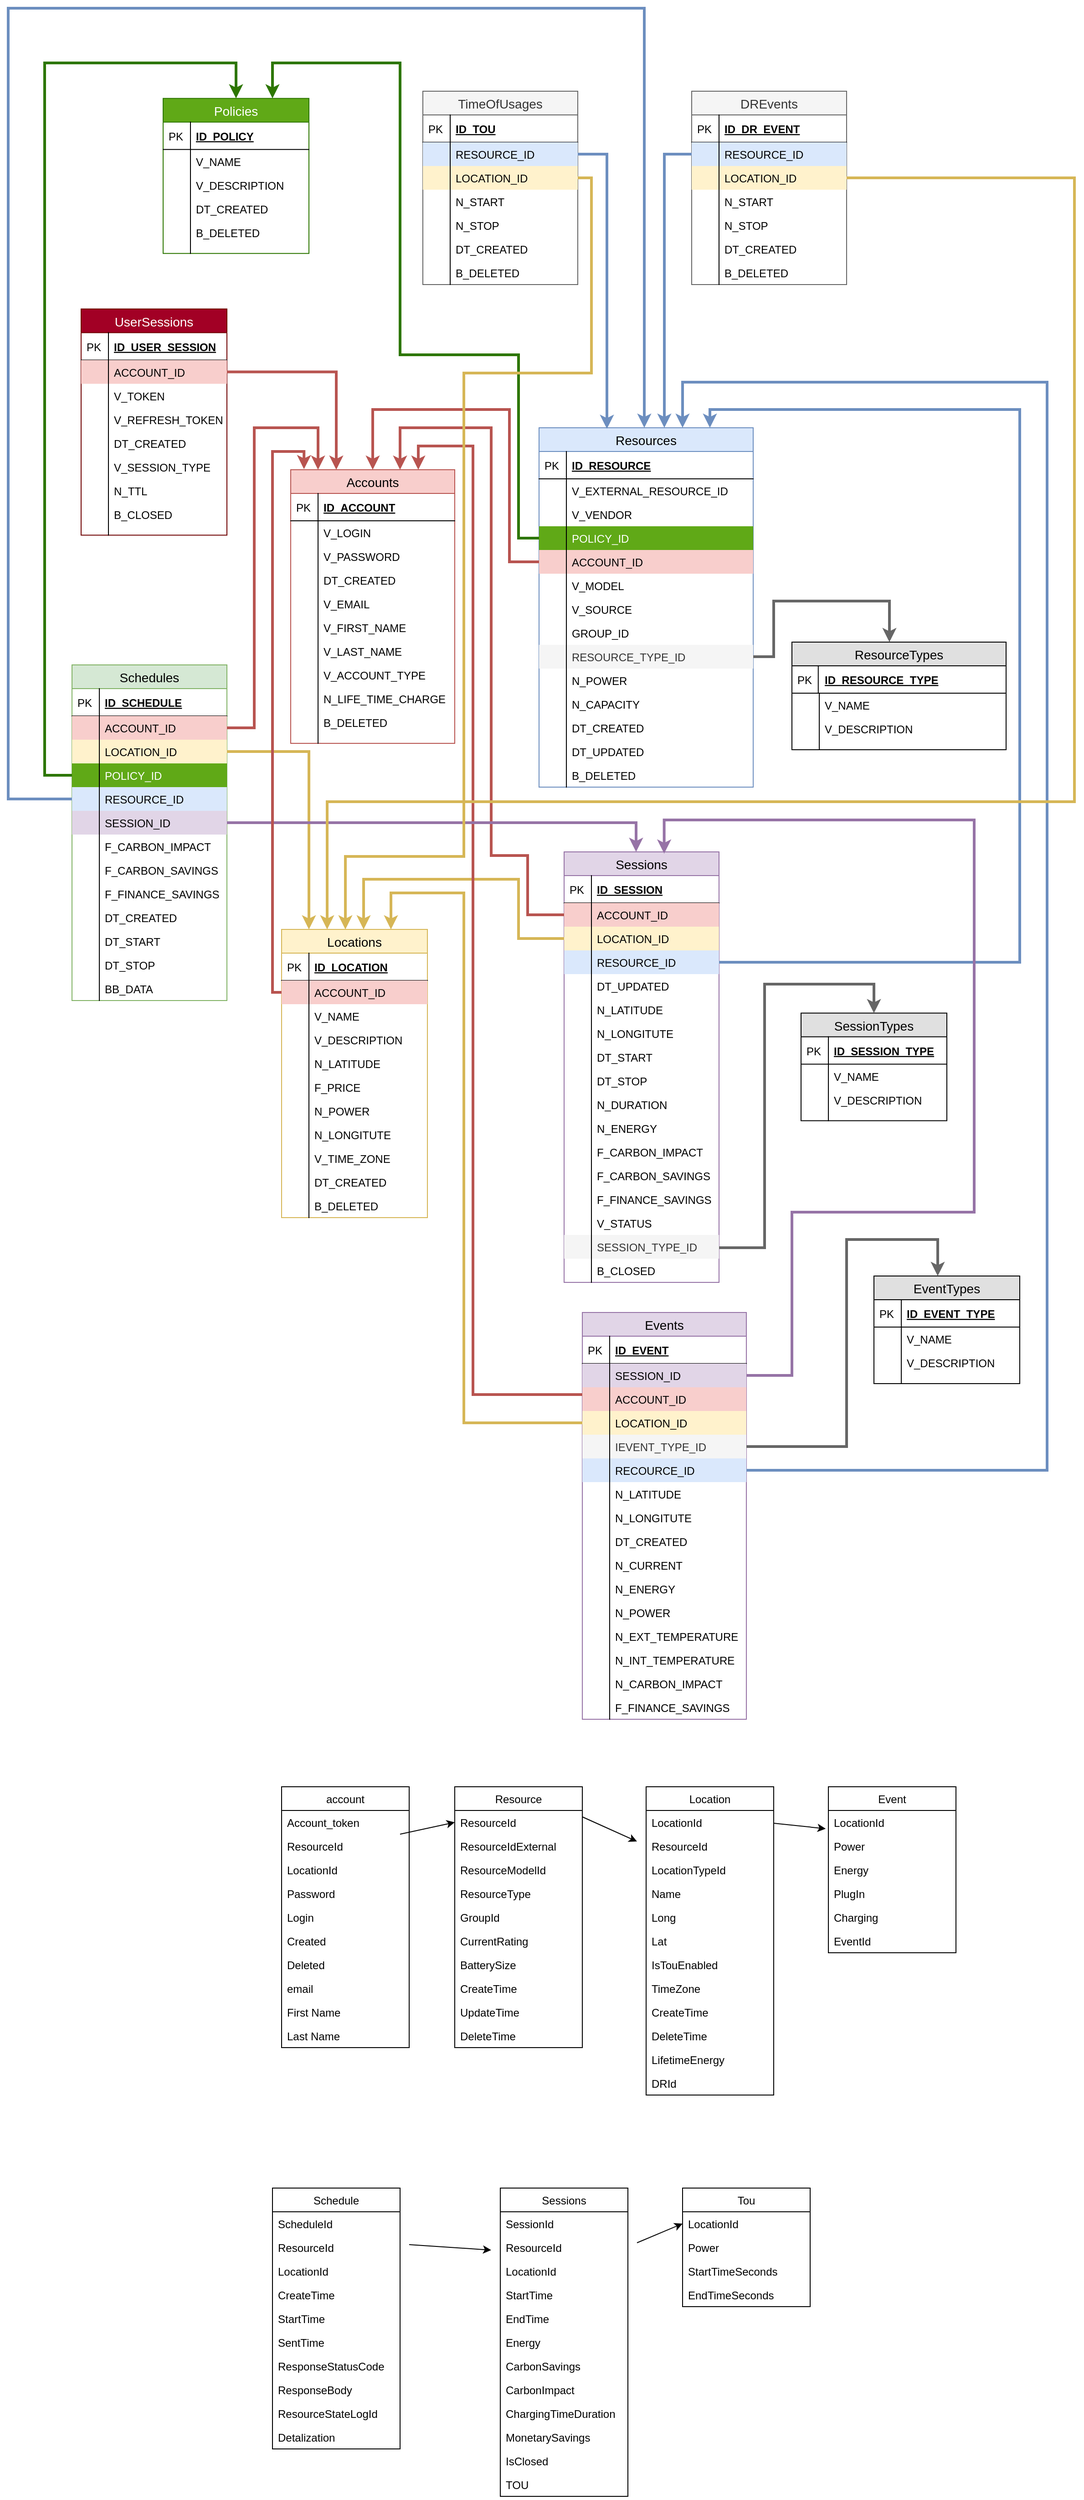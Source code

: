 <mxfile version="13.5.8" type="device"><diagram id="vXtzR7-bbjyTx3PzSgc_" name="Page-1"><mxGraphModel dx="595" dy="745" grid="1" gridSize="10" guides="1" tooltips="1" connect="1" arrows="1" fold="1" page="1" pageScale="1" pageWidth="827" pageHeight="1169" math="0" shadow="0"><root><mxCell id="0"/><mxCell id="1" parent="0"/><mxCell id="Yt5IUXvdklg-FkysrKNM-1" value="Resources" style="swimlane;fontStyle=0;childLayout=stackLayout;horizontal=1;startSize=26;fillColor=#dae8fc;horizontalStack=0;resizeParent=1;resizeParentMax=0;resizeLast=0;collapsible=1;marginBottom=0;swimlaneFillColor=#ffffff;align=center;fontSize=14;strokeColor=#6c8ebf;" parent="1" vertex="1"><mxGeometry x="1652.5" y="530" width="235" height="394" as="geometry"><mxRectangle x="1120" y="-900" width="100" height="26" as="alternateBounds"/></mxGeometry></mxCell><mxCell id="Yt5IUXvdklg-FkysrKNM-2" value="ID_RESOURCE" style="shape=partialRectangle;top=0;left=0;right=0;bottom=1;align=left;verticalAlign=middle;fillColor=none;spacingLeft=34;spacingRight=4;overflow=hidden;rotatable=0;points=[[0,0.5],[1,0.5]];portConstraint=eastwest;dropTarget=0;fontStyle=5;fontSize=12;" parent="Yt5IUXvdklg-FkysrKNM-1" vertex="1"><mxGeometry y="26" width="235" height="30" as="geometry"/></mxCell><mxCell id="Yt5IUXvdklg-FkysrKNM-3" value="PK" style="shape=partialRectangle;top=0;left=0;bottom=0;fillColor=none;align=left;verticalAlign=middle;spacingLeft=4;spacingRight=4;overflow=hidden;rotatable=0;points=[];portConstraint=eastwest;part=1;fontSize=12;" parent="Yt5IUXvdklg-FkysrKNM-2" vertex="1" connectable="0"><mxGeometry width="30" height="30" as="geometry"/></mxCell><mxCell id="Yt5IUXvdklg-FkysrKNM-4" value="V_EXTERNAL_RESOURCE_ID" style="shape=partialRectangle;top=0;left=0;right=0;bottom=0;align=left;verticalAlign=top;fillColor=none;spacingLeft=34;spacingRight=4;overflow=hidden;rotatable=0;points=[[0,0.5],[1,0.5]];portConstraint=eastwest;dropTarget=0;fontSize=12;" parent="Yt5IUXvdklg-FkysrKNM-1" vertex="1"><mxGeometry y="56" width="235" height="26" as="geometry"/></mxCell><mxCell id="Yt5IUXvdklg-FkysrKNM-5" value="" style="shape=partialRectangle;top=0;left=0;bottom=0;fillColor=none;align=left;verticalAlign=top;spacingLeft=4;spacingRight=4;overflow=hidden;rotatable=0;points=[];portConstraint=eastwest;part=1;fontSize=12;" parent="Yt5IUXvdklg-FkysrKNM-4" vertex="1" connectable="0"><mxGeometry width="30" height="26" as="geometry"/></mxCell><mxCell id="Yt5IUXvdklg-FkysrKNM-6" value="V_VENDOR" style="shape=partialRectangle;top=0;left=0;right=0;bottom=0;align=left;verticalAlign=top;fillColor=none;spacingLeft=34;spacingRight=4;overflow=hidden;rotatable=0;points=[[0,0.5],[1,0.5]];portConstraint=eastwest;dropTarget=0;fontSize=12;" parent="Yt5IUXvdklg-FkysrKNM-1" vertex="1"><mxGeometry y="82" width="235" height="26" as="geometry"/></mxCell><mxCell id="Yt5IUXvdklg-FkysrKNM-7" value="" style="shape=partialRectangle;top=0;left=0;bottom=0;fillColor=none;align=left;verticalAlign=top;spacingLeft=4;spacingRight=4;overflow=hidden;rotatable=0;points=[];portConstraint=eastwest;part=1;fontSize=12;" parent="Yt5IUXvdklg-FkysrKNM-6" vertex="1" connectable="0"><mxGeometry width="30" height="26" as="geometry"/></mxCell><mxCell id="Yt5IUXvdklg-FkysrKNM-8" value="POLICY_ID" style="shape=partialRectangle;top=0;left=0;right=0;bottom=0;align=left;verticalAlign=top;fillColor=#60a917;spacingLeft=34;spacingRight=4;overflow=hidden;rotatable=0;points=[[0,0.5],[1,0.5]];portConstraint=eastwest;dropTarget=0;fontSize=12;strokeColor=#2D7600;fontColor=#ffffff;" parent="Yt5IUXvdklg-FkysrKNM-1" vertex="1"><mxGeometry y="108" width="235" height="26" as="geometry"/></mxCell><mxCell id="Yt5IUXvdklg-FkysrKNM-9" value="" style="shape=partialRectangle;top=0;left=0;bottom=0;fillColor=none;align=left;verticalAlign=top;spacingLeft=4;spacingRight=4;overflow=hidden;rotatable=0;points=[];portConstraint=eastwest;part=1;fontSize=12;" parent="Yt5IUXvdklg-FkysrKNM-8" vertex="1" connectable="0"><mxGeometry width="30" height="26" as="geometry"/></mxCell><mxCell id="Yt5IUXvdklg-FkysrKNM-10" value="ACCOUNT_ID" style="shape=partialRectangle;top=0;left=0;right=0;bottom=0;align=left;verticalAlign=top;fillColor=#f8cecc;spacingLeft=34;spacingRight=4;overflow=hidden;rotatable=0;points=[[0,0.5],[1,0.5]];portConstraint=eastwest;dropTarget=0;fontSize=12;strokeColor=#b85450;" parent="Yt5IUXvdklg-FkysrKNM-1" vertex="1"><mxGeometry y="134" width="235" height="26" as="geometry"/></mxCell><mxCell id="Yt5IUXvdklg-FkysrKNM-11" value="" style="shape=partialRectangle;top=0;left=0;bottom=0;fillColor=none;align=left;verticalAlign=top;spacingLeft=4;spacingRight=4;overflow=hidden;rotatable=0;points=[];portConstraint=eastwest;part=1;fontSize=12;" parent="Yt5IUXvdklg-FkysrKNM-10" vertex="1" connectable="0"><mxGeometry width="30" height="26" as="geometry"/></mxCell><mxCell id="Yt5IUXvdklg-FkysrKNM-12" value="V_MODEL" style="shape=partialRectangle;top=0;left=0;right=0;bottom=0;align=left;verticalAlign=top;fillColor=none;spacingLeft=34;spacingRight=4;overflow=hidden;rotatable=0;points=[[0,0.5],[1,0.5]];portConstraint=eastwest;dropTarget=0;fontSize=12;" parent="Yt5IUXvdklg-FkysrKNM-1" vertex="1"><mxGeometry y="160" width="235" height="26" as="geometry"/></mxCell><mxCell id="Yt5IUXvdklg-FkysrKNM-13" value="" style="shape=partialRectangle;top=0;left=0;bottom=0;fillColor=none;align=left;verticalAlign=top;spacingLeft=4;spacingRight=4;overflow=hidden;rotatable=0;points=[];portConstraint=eastwest;part=1;fontSize=12;" parent="Yt5IUXvdklg-FkysrKNM-12" vertex="1" connectable="0"><mxGeometry width="30" height="26" as="geometry"/></mxCell><mxCell id="Yt5IUXvdklg-FkysrKNM-14" value="V_SOURCE" style="shape=partialRectangle;top=0;left=0;right=0;bottom=0;align=left;verticalAlign=top;fillColor=none;spacingLeft=34;spacingRight=4;overflow=hidden;rotatable=0;points=[[0,0.5],[1,0.5]];portConstraint=eastwest;dropTarget=0;fontSize=12;" parent="Yt5IUXvdklg-FkysrKNM-1" vertex="1"><mxGeometry y="186" width="235" height="26" as="geometry"/></mxCell><mxCell id="Yt5IUXvdklg-FkysrKNM-15" value="" style="shape=partialRectangle;top=0;left=0;bottom=0;fillColor=none;align=left;verticalAlign=top;spacingLeft=4;spacingRight=4;overflow=hidden;rotatable=0;points=[];portConstraint=eastwest;part=1;fontSize=12;" parent="Yt5IUXvdklg-FkysrKNM-14" vertex="1" connectable="0"><mxGeometry width="30" height="26" as="geometry"/></mxCell><mxCell id="Yt5IUXvdklg-FkysrKNM-16" value="GROUP_ID" style="shape=partialRectangle;top=0;left=0;right=0;bottom=0;align=left;verticalAlign=top;fillColor=none;spacingLeft=34;spacingRight=4;overflow=hidden;rotatable=0;points=[[0,0.5],[1,0.5]];portConstraint=eastwest;dropTarget=0;fontSize=12;" parent="Yt5IUXvdklg-FkysrKNM-1" vertex="1"><mxGeometry y="212" width="235" height="26" as="geometry"/></mxCell><mxCell id="Yt5IUXvdklg-FkysrKNM-17" value="" style="shape=partialRectangle;top=0;left=0;bottom=0;fillColor=none;align=left;verticalAlign=top;spacingLeft=4;spacingRight=4;overflow=hidden;rotatable=0;points=[];portConstraint=eastwest;part=1;fontSize=12;" parent="Yt5IUXvdklg-FkysrKNM-16" vertex="1" connectable="0"><mxGeometry width="30" height="26" as="geometry"/></mxCell><mxCell id="Yt5IUXvdklg-FkysrKNM-18" value="RESOURCE_TYPE_ID" style="shape=partialRectangle;top=0;left=0;right=0;bottom=0;align=left;verticalAlign=top;fillColor=#f5f5f5;spacingLeft=34;spacingRight=4;overflow=hidden;rotatable=0;points=[[0,0.5],[1,0.5]];portConstraint=eastwest;dropTarget=0;fontSize=12;strokeColor=#666666;fontColor=#333333;" parent="Yt5IUXvdklg-FkysrKNM-1" vertex="1"><mxGeometry y="238" width="235" height="26" as="geometry"/></mxCell><mxCell id="Yt5IUXvdklg-FkysrKNM-19" value="" style="shape=partialRectangle;top=0;left=0;bottom=0;fillColor=none;align=left;verticalAlign=top;spacingLeft=4;spacingRight=4;overflow=hidden;rotatable=0;points=[];portConstraint=eastwest;part=1;fontSize=12;" parent="Yt5IUXvdklg-FkysrKNM-18" vertex="1" connectable="0"><mxGeometry width="30" height="26" as="geometry"/></mxCell><mxCell id="Yt5IUXvdklg-FkysrKNM-20" value="N_POWER" style="shape=partialRectangle;top=0;left=0;right=0;bottom=0;align=left;verticalAlign=top;fillColor=none;spacingLeft=34;spacingRight=4;overflow=hidden;rotatable=0;points=[[0,0.5],[1,0.5]];portConstraint=eastwest;dropTarget=0;fontSize=12;" parent="Yt5IUXvdklg-FkysrKNM-1" vertex="1"><mxGeometry y="264" width="235" height="26" as="geometry"/></mxCell><mxCell id="Yt5IUXvdklg-FkysrKNM-21" value="" style="shape=partialRectangle;top=0;left=0;bottom=0;fillColor=none;align=left;verticalAlign=top;spacingLeft=4;spacingRight=4;overflow=hidden;rotatable=0;points=[];portConstraint=eastwest;part=1;fontSize=12;" parent="Yt5IUXvdklg-FkysrKNM-20" vertex="1" connectable="0"><mxGeometry width="30" height="26" as="geometry"/></mxCell><mxCell id="Yt5IUXvdklg-FkysrKNM-22" value="N_CAPACITY" style="shape=partialRectangle;top=0;left=0;right=0;bottom=0;align=left;verticalAlign=top;fillColor=none;spacingLeft=34;spacingRight=4;overflow=hidden;rotatable=0;points=[[0,0.5],[1,0.5]];portConstraint=eastwest;dropTarget=0;fontSize=12;" parent="Yt5IUXvdklg-FkysrKNM-1" vertex="1"><mxGeometry y="290" width="235" height="26" as="geometry"/></mxCell><mxCell id="Yt5IUXvdklg-FkysrKNM-23" value="" style="shape=partialRectangle;top=0;left=0;bottom=0;fillColor=none;align=left;verticalAlign=top;spacingLeft=4;spacingRight=4;overflow=hidden;rotatable=0;points=[];portConstraint=eastwest;part=1;fontSize=12;" parent="Yt5IUXvdklg-FkysrKNM-22" vertex="1" connectable="0"><mxGeometry width="30" height="26" as="geometry"/></mxCell><mxCell id="Yt5IUXvdklg-FkysrKNM-24" value="DT_CREATED" style="shape=partialRectangle;top=0;left=0;right=0;bottom=0;align=left;verticalAlign=top;fillColor=none;spacingLeft=34;spacingRight=4;overflow=hidden;rotatable=0;points=[[0,0.5],[1,0.5]];portConstraint=eastwest;dropTarget=0;fontSize=12;" parent="Yt5IUXvdklg-FkysrKNM-1" vertex="1"><mxGeometry y="316" width="235" height="26" as="geometry"/></mxCell><mxCell id="Yt5IUXvdklg-FkysrKNM-25" value="" style="shape=partialRectangle;top=0;left=0;bottom=0;fillColor=none;align=left;verticalAlign=top;spacingLeft=4;spacingRight=4;overflow=hidden;rotatable=0;points=[];portConstraint=eastwest;part=1;fontSize=12;" parent="Yt5IUXvdklg-FkysrKNM-24" vertex="1" connectable="0"><mxGeometry width="30" height="26" as="geometry"/></mxCell><mxCell id="Yt5IUXvdklg-FkysrKNM-26" value="DT_UPDATED" style="shape=partialRectangle;top=0;left=0;right=0;bottom=0;align=left;verticalAlign=top;fillColor=none;spacingLeft=34;spacingRight=4;overflow=hidden;rotatable=0;points=[[0,0.5],[1,0.5]];portConstraint=eastwest;dropTarget=0;fontSize=12;" parent="Yt5IUXvdklg-FkysrKNM-1" vertex="1"><mxGeometry y="342" width="235" height="26" as="geometry"/></mxCell><mxCell id="Yt5IUXvdklg-FkysrKNM-27" value="" style="shape=partialRectangle;top=0;left=0;bottom=0;fillColor=none;align=left;verticalAlign=top;spacingLeft=4;spacingRight=4;overflow=hidden;rotatable=0;points=[];portConstraint=eastwest;part=1;fontSize=12;" parent="Yt5IUXvdklg-FkysrKNM-26" vertex="1" connectable="0"><mxGeometry width="30" height="26" as="geometry"/></mxCell><mxCell id="Yt5IUXvdklg-FkysrKNM-28" value="B_DELETED" style="shape=partialRectangle;top=0;left=0;right=0;bottom=0;align=left;verticalAlign=top;fillColor=none;spacingLeft=34;spacingRight=4;overflow=hidden;rotatable=0;points=[[0,0.5],[1,0.5]];portConstraint=eastwest;dropTarget=0;fontSize=12;" parent="Yt5IUXvdklg-FkysrKNM-1" vertex="1"><mxGeometry y="368" width="235" height="26" as="geometry"/></mxCell><mxCell id="Yt5IUXvdklg-FkysrKNM-29" value="" style="shape=partialRectangle;top=0;left=0;bottom=0;fillColor=none;align=left;verticalAlign=top;spacingLeft=4;spacingRight=4;overflow=hidden;rotatable=0;points=[];portConstraint=eastwest;part=1;fontSize=12;" parent="Yt5IUXvdklg-FkysrKNM-28" vertex="1" connectable="0"><mxGeometry width="30" height="26" as="geometry"/></mxCell><mxCell id="u3vJl3cMUCyctBiY2KoB-1" value="DREvents" style="swimlane;fontStyle=0;childLayout=stackLayout;horizontal=1;startSize=26;fillColor=#f5f5f5;horizontalStack=0;resizeParent=1;resizeParentMax=0;resizeLast=0;collapsible=1;marginBottom=0;swimlaneFillColor=#ffffff;align=center;fontSize=14;strokeColor=#666666;fontColor=#333333;" parent="1" vertex="1"><mxGeometry x="1820" y="161" width="170" height="212" as="geometry"><mxRectangle x="640" y="-1330.218" width="130" height="26" as="alternateBounds"/></mxGeometry></mxCell><mxCell id="u3vJl3cMUCyctBiY2KoB-2" value="ID_DR_EVENT" style="shape=partialRectangle;top=0;left=0;right=0;bottom=1;align=left;verticalAlign=middle;fillColor=none;spacingLeft=34;spacingRight=4;overflow=hidden;rotatable=0;points=[[0,0.5],[1,0.5]];portConstraint=eastwest;dropTarget=0;fontStyle=5;fontSize=12;" parent="u3vJl3cMUCyctBiY2KoB-1" vertex="1"><mxGeometry y="26" width="170" height="30" as="geometry"/></mxCell><mxCell id="u3vJl3cMUCyctBiY2KoB-3" value="PK" style="shape=partialRectangle;top=0;left=0;bottom=0;fillColor=none;align=left;verticalAlign=middle;spacingLeft=4;spacingRight=4;overflow=hidden;rotatable=0;points=[];portConstraint=eastwest;part=1;fontSize=12;" parent="u3vJl3cMUCyctBiY2KoB-2" vertex="1" connectable="0"><mxGeometry width="30" height="30" as="geometry"/></mxCell><mxCell id="u3vJl3cMUCyctBiY2KoB-16" value="RESOURCE_ID" style="shape=partialRectangle;top=0;left=0;right=0;bottom=0;align=left;verticalAlign=top;fillColor=#dae8fc;spacingLeft=34;spacingRight=4;overflow=hidden;rotatable=0;points=[[0,0.5],[1,0.5]];portConstraint=eastwest;dropTarget=0;fontSize=12;strokeColor=#6c8ebf;" parent="u3vJl3cMUCyctBiY2KoB-1" vertex="1"><mxGeometry y="56" width="170" height="26" as="geometry"/></mxCell><mxCell id="u3vJl3cMUCyctBiY2KoB-17" value="" style="shape=partialRectangle;top=0;left=0;bottom=0;fillColor=none;align=left;verticalAlign=top;spacingLeft=4;spacingRight=4;overflow=hidden;rotatable=0;points=[];portConstraint=eastwest;part=1;fontSize=12;" parent="u3vJl3cMUCyctBiY2KoB-16" vertex="1" connectable="0"><mxGeometry width="30" height="26" as="geometry"/></mxCell><mxCell id="u3vJl3cMUCyctBiY2KoB-6" value="LOCATION_ID" style="shape=partialRectangle;top=0;left=0;right=0;bottom=0;align=left;verticalAlign=top;fillColor=#fff2cc;spacingLeft=34;spacingRight=4;overflow=hidden;rotatable=0;points=[[0,0.5],[1,0.5]];portConstraint=eastwest;dropTarget=0;fontSize=12;strokeColor=#d6b656;" parent="u3vJl3cMUCyctBiY2KoB-1" vertex="1"><mxGeometry y="82" width="170" height="26" as="geometry"/></mxCell><mxCell id="u3vJl3cMUCyctBiY2KoB-7" value="" style="shape=partialRectangle;top=0;left=0;bottom=0;fillColor=none;align=left;verticalAlign=top;spacingLeft=4;spacingRight=4;overflow=hidden;rotatable=0;points=[];portConstraint=eastwest;part=1;fontSize=12;" parent="u3vJl3cMUCyctBiY2KoB-6" vertex="1" connectable="0"><mxGeometry width="30" height="26" as="geometry"/></mxCell><mxCell id="u3vJl3cMUCyctBiY2KoB-8" value="N_START" style="shape=partialRectangle;top=0;left=0;right=0;bottom=0;align=left;verticalAlign=top;fillColor=none;spacingLeft=34;spacingRight=4;overflow=hidden;rotatable=0;points=[[0,0.5],[1,0.5]];portConstraint=eastwest;dropTarget=0;fontSize=12;" parent="u3vJl3cMUCyctBiY2KoB-1" vertex="1"><mxGeometry y="108" width="170" height="26" as="geometry"/></mxCell><mxCell id="u3vJl3cMUCyctBiY2KoB-9" value="" style="shape=partialRectangle;top=0;left=0;bottom=0;fillColor=none;align=left;verticalAlign=top;spacingLeft=4;spacingRight=4;overflow=hidden;rotatable=0;points=[];portConstraint=eastwest;part=1;fontSize=12;" parent="u3vJl3cMUCyctBiY2KoB-8" vertex="1" connectable="0"><mxGeometry width="30" height="26" as="geometry"/></mxCell><mxCell id="u3vJl3cMUCyctBiY2KoB-10" value="N_STOP" style="shape=partialRectangle;top=0;left=0;right=0;bottom=0;align=left;verticalAlign=top;fillColor=none;spacingLeft=34;spacingRight=4;overflow=hidden;rotatable=0;points=[[0,0.5],[1,0.5]];portConstraint=eastwest;dropTarget=0;fontSize=12;" parent="u3vJl3cMUCyctBiY2KoB-1" vertex="1"><mxGeometry y="134" width="170" height="26" as="geometry"/></mxCell><mxCell id="u3vJl3cMUCyctBiY2KoB-11" value="" style="shape=partialRectangle;top=0;left=0;bottom=0;fillColor=none;align=left;verticalAlign=top;spacingLeft=4;spacingRight=4;overflow=hidden;rotatable=0;points=[];portConstraint=eastwest;part=1;fontSize=12;" parent="u3vJl3cMUCyctBiY2KoB-10" vertex="1" connectable="0"><mxGeometry width="30" height="26" as="geometry"/></mxCell><mxCell id="u3vJl3cMUCyctBiY2KoB-12" value="DT_CREATED" style="shape=partialRectangle;top=0;left=0;right=0;bottom=0;align=left;verticalAlign=top;fillColor=none;spacingLeft=34;spacingRight=4;overflow=hidden;rotatable=0;points=[[0,0.5],[1,0.5]];portConstraint=eastwest;dropTarget=0;fontSize=12;" parent="u3vJl3cMUCyctBiY2KoB-1" vertex="1"><mxGeometry y="160" width="170" height="26" as="geometry"/></mxCell><mxCell id="u3vJl3cMUCyctBiY2KoB-13" value="" style="shape=partialRectangle;top=0;left=0;bottom=0;fillColor=none;align=left;verticalAlign=top;spacingLeft=4;spacingRight=4;overflow=hidden;rotatable=0;points=[];portConstraint=eastwest;part=1;fontSize=12;" parent="u3vJl3cMUCyctBiY2KoB-12" vertex="1" connectable="0"><mxGeometry width="30" height="26" as="geometry"/></mxCell><mxCell id="u3vJl3cMUCyctBiY2KoB-14" value="B_DELETED" style="shape=partialRectangle;top=0;left=0;right=0;bottom=0;align=left;verticalAlign=top;fillColor=none;spacingLeft=34;spacingRight=4;overflow=hidden;rotatable=0;points=[[0,0.5],[1,0.5]];portConstraint=eastwest;dropTarget=0;fontSize=12;" parent="u3vJl3cMUCyctBiY2KoB-1" vertex="1"><mxGeometry y="186" width="170" height="26" as="geometry"/></mxCell><mxCell id="u3vJl3cMUCyctBiY2KoB-15" value="" style="shape=partialRectangle;top=0;left=0;bottom=0;fillColor=none;align=left;verticalAlign=top;spacingLeft=4;spacingRight=4;overflow=hidden;rotatable=0;points=[];portConstraint=eastwest;part=1;fontSize=12;" parent="u3vJl3cMUCyctBiY2KoB-14" vertex="1" connectable="0"><mxGeometry width="30" height="26" as="geometry"/></mxCell><mxCell id="Yt5IUXvdklg-FkysrKNM-30" value="Resource" style="swimlane;fontStyle=0;childLayout=stackLayout;horizontal=1;startSize=26;fillColor=none;horizontalStack=0;resizeParent=1;resizeParentMax=0;resizeLast=0;collapsible=1;marginBottom=0;" parent="1" vertex="1"><mxGeometry x="1560" y="2020" width="140" height="286" as="geometry"/></mxCell><mxCell id="Yt5IUXvdklg-FkysrKNM-31" value="ResourceId" style="text;strokeColor=none;fillColor=none;align=left;verticalAlign=top;spacingLeft=4;spacingRight=4;overflow=hidden;rotatable=0;points=[[0,0.5],[1,0.5]];portConstraint=eastwest;" parent="Yt5IUXvdklg-FkysrKNM-30" vertex="1"><mxGeometry y="26" width="140" height="26" as="geometry"/></mxCell><mxCell id="Yt5IUXvdklg-FkysrKNM-32" value="ResourceIdExternal" style="text;strokeColor=none;fillColor=none;align=left;verticalAlign=top;spacingLeft=4;spacingRight=4;overflow=hidden;rotatable=0;points=[[0,0.5],[1,0.5]];portConstraint=eastwest;" parent="Yt5IUXvdklg-FkysrKNM-30" vertex="1"><mxGeometry y="52" width="140" height="26" as="geometry"/></mxCell><mxCell id="Yt5IUXvdklg-FkysrKNM-33" value="ResourceModelId" style="text;strokeColor=none;fillColor=none;align=left;verticalAlign=top;spacingLeft=4;spacingRight=4;overflow=hidden;rotatable=0;points=[[0,0.5],[1,0.5]];portConstraint=eastwest;" parent="Yt5IUXvdklg-FkysrKNM-30" vertex="1"><mxGeometry y="78" width="140" height="26" as="geometry"/></mxCell><mxCell id="Yt5IUXvdklg-FkysrKNM-34" value="ResourceType" style="text;strokeColor=none;fillColor=none;align=left;verticalAlign=top;spacingLeft=4;spacingRight=4;overflow=hidden;rotatable=0;points=[[0,0.5],[1,0.5]];portConstraint=eastwest;" parent="Yt5IUXvdklg-FkysrKNM-30" vertex="1"><mxGeometry y="104" width="140" height="26" as="geometry"/></mxCell><mxCell id="Yt5IUXvdklg-FkysrKNM-35" value="GroupId" style="text;strokeColor=none;fillColor=none;align=left;verticalAlign=top;spacingLeft=4;spacingRight=4;overflow=hidden;rotatable=0;points=[[0,0.5],[1,0.5]];portConstraint=eastwest;" parent="Yt5IUXvdklg-FkysrKNM-30" vertex="1"><mxGeometry y="130" width="140" height="26" as="geometry"/></mxCell><mxCell id="Yt5IUXvdklg-FkysrKNM-36" value="CurrentRating" style="text;strokeColor=none;fillColor=none;align=left;verticalAlign=top;spacingLeft=4;spacingRight=4;overflow=hidden;rotatable=0;points=[[0,0.5],[1,0.5]];portConstraint=eastwest;" parent="Yt5IUXvdklg-FkysrKNM-30" vertex="1"><mxGeometry y="156" width="140" height="26" as="geometry"/></mxCell><mxCell id="Yt5IUXvdklg-FkysrKNM-37" value="BatterySize" style="text;strokeColor=none;fillColor=none;align=left;verticalAlign=top;spacingLeft=4;spacingRight=4;overflow=hidden;rotatable=0;points=[[0,0.5],[1,0.5]];portConstraint=eastwest;" parent="Yt5IUXvdklg-FkysrKNM-30" vertex="1"><mxGeometry y="182" width="140" height="26" as="geometry"/></mxCell><mxCell id="Yt5IUXvdklg-FkysrKNM-38" value="CreateTime" style="text;strokeColor=none;fillColor=none;align=left;verticalAlign=top;spacingLeft=4;spacingRight=4;overflow=hidden;rotatable=0;points=[[0,0.5],[1,0.5]];portConstraint=eastwest;" parent="Yt5IUXvdklg-FkysrKNM-30" vertex="1"><mxGeometry y="208" width="140" height="26" as="geometry"/></mxCell><mxCell id="Yt5IUXvdklg-FkysrKNM-39" value="UpdateTime" style="text;strokeColor=none;fillColor=none;align=left;verticalAlign=top;spacingLeft=4;spacingRight=4;overflow=hidden;rotatable=0;points=[[0,0.5],[1,0.5]];portConstraint=eastwest;" parent="Yt5IUXvdklg-FkysrKNM-30" vertex="1"><mxGeometry y="234" width="140" height="26" as="geometry"/></mxCell><mxCell id="Yt5IUXvdklg-FkysrKNM-40" value="DeleteTime" style="text;strokeColor=none;fillColor=none;align=left;verticalAlign=top;spacingLeft=4;spacingRight=4;overflow=hidden;rotatable=0;points=[[0,0.5],[1,0.5]];portConstraint=eastwest;" parent="Yt5IUXvdklg-FkysrKNM-30" vertex="1"><mxGeometry y="260" width="140" height="26" as="geometry"/></mxCell><mxCell id="Yt5IUXvdklg-FkysrKNM-41" value="Location" style="swimlane;fontStyle=0;childLayout=stackLayout;horizontal=1;startSize=26;fillColor=none;horizontalStack=0;resizeParent=1;resizeParentMax=0;resizeLast=0;collapsible=1;marginBottom=0;" parent="1" vertex="1"><mxGeometry x="1770" y="2020" width="140" height="338" as="geometry"/></mxCell><mxCell id="Yt5IUXvdklg-FkysrKNM-42" value="LocationId" style="text;strokeColor=none;fillColor=none;align=left;verticalAlign=top;spacingLeft=4;spacingRight=4;overflow=hidden;rotatable=0;points=[[0,0.5],[1,0.5]];portConstraint=eastwest;" parent="Yt5IUXvdklg-FkysrKNM-41" vertex="1"><mxGeometry y="26" width="140" height="26" as="geometry"/></mxCell><mxCell id="Yt5IUXvdklg-FkysrKNM-43" value="ResourceId" style="text;strokeColor=none;fillColor=none;align=left;verticalAlign=top;spacingLeft=4;spacingRight=4;overflow=hidden;rotatable=0;points=[[0,0.5],[1,0.5]];portConstraint=eastwest;" parent="Yt5IUXvdklg-FkysrKNM-41" vertex="1"><mxGeometry y="52" width="140" height="26" as="geometry"/></mxCell><mxCell id="Yt5IUXvdklg-FkysrKNM-44" value="LocationTypeId" style="text;strokeColor=none;fillColor=none;align=left;verticalAlign=top;spacingLeft=4;spacingRight=4;overflow=hidden;rotatable=0;points=[[0,0.5],[1,0.5]];portConstraint=eastwest;" parent="Yt5IUXvdklg-FkysrKNM-41" vertex="1"><mxGeometry y="78" width="140" height="26" as="geometry"/></mxCell><mxCell id="Yt5IUXvdklg-FkysrKNM-45" value="Name" style="text;strokeColor=none;fillColor=none;align=left;verticalAlign=top;spacingLeft=4;spacingRight=4;overflow=hidden;rotatable=0;points=[[0,0.5],[1,0.5]];portConstraint=eastwest;" parent="Yt5IUXvdklg-FkysrKNM-41" vertex="1"><mxGeometry y="104" width="140" height="26" as="geometry"/></mxCell><mxCell id="Yt5IUXvdklg-FkysrKNM-46" value="Long" style="text;strokeColor=none;fillColor=none;align=left;verticalAlign=top;spacingLeft=4;spacingRight=4;overflow=hidden;rotatable=0;points=[[0,0.5],[1,0.5]];portConstraint=eastwest;" parent="Yt5IUXvdklg-FkysrKNM-41" vertex="1"><mxGeometry y="130" width="140" height="26" as="geometry"/></mxCell><mxCell id="Yt5IUXvdklg-FkysrKNM-47" value="Lat" style="text;strokeColor=none;fillColor=none;align=left;verticalAlign=top;spacingLeft=4;spacingRight=4;overflow=hidden;rotatable=0;points=[[0,0.5],[1,0.5]];portConstraint=eastwest;" parent="Yt5IUXvdklg-FkysrKNM-41" vertex="1"><mxGeometry y="156" width="140" height="26" as="geometry"/></mxCell><mxCell id="Yt5IUXvdklg-FkysrKNM-48" value="IsTouEnabled" style="text;strokeColor=none;fillColor=none;align=left;verticalAlign=top;spacingLeft=4;spacingRight=4;overflow=hidden;rotatable=0;points=[[0,0.5],[1,0.5]];portConstraint=eastwest;" parent="Yt5IUXvdklg-FkysrKNM-41" vertex="1"><mxGeometry y="182" width="140" height="26" as="geometry"/></mxCell><mxCell id="Yt5IUXvdklg-FkysrKNM-49" value="TimeZone" style="text;strokeColor=none;fillColor=none;align=left;verticalAlign=top;spacingLeft=4;spacingRight=4;overflow=hidden;rotatable=0;points=[[0,0.5],[1,0.5]];portConstraint=eastwest;" parent="Yt5IUXvdklg-FkysrKNM-41" vertex="1"><mxGeometry y="208" width="140" height="26" as="geometry"/></mxCell><mxCell id="Yt5IUXvdklg-FkysrKNM-50" value="CreateTime" style="text;strokeColor=none;fillColor=none;align=left;verticalAlign=top;spacingLeft=4;spacingRight=4;overflow=hidden;rotatable=0;points=[[0,0.5],[1,0.5]];portConstraint=eastwest;" parent="Yt5IUXvdklg-FkysrKNM-41" vertex="1"><mxGeometry y="234" width="140" height="26" as="geometry"/></mxCell><mxCell id="Yt5IUXvdklg-FkysrKNM-51" value="DeleteTime" style="text;strokeColor=none;fillColor=none;align=left;verticalAlign=top;spacingLeft=4;spacingRight=4;overflow=hidden;rotatable=0;points=[[0,0.5],[1,0.5]];portConstraint=eastwest;" parent="Yt5IUXvdklg-FkysrKNM-41" vertex="1"><mxGeometry y="260" width="140" height="26" as="geometry"/></mxCell><mxCell id="Yt5IUXvdklg-FkysrKNM-52" value="LifetimeEnergy" style="text;strokeColor=none;fillColor=none;align=left;verticalAlign=top;spacingLeft=4;spacingRight=4;overflow=hidden;rotatable=0;points=[[0,0.5],[1,0.5]];portConstraint=eastwest;" parent="Yt5IUXvdklg-FkysrKNM-41" vertex="1"><mxGeometry y="286" width="140" height="26" as="geometry"/></mxCell><mxCell id="Yt5IUXvdklg-FkysrKNM-53" value="DRId" style="text;strokeColor=none;fillColor=none;align=left;verticalAlign=top;spacingLeft=4;spacingRight=4;overflow=hidden;rotatable=0;points=[[0,0.5],[1,0.5]];portConstraint=eastwest;" parent="Yt5IUXvdklg-FkysrKNM-41" vertex="1"><mxGeometry y="312" width="140" height="26" as="geometry"/></mxCell><mxCell id="Yt5IUXvdklg-FkysrKNM-54" value="Schedule" style="swimlane;fontStyle=0;childLayout=stackLayout;horizontal=1;startSize=26;fillColor=none;horizontalStack=0;resizeParent=1;resizeParentMax=0;resizeLast=0;collapsible=1;marginBottom=0;" parent="1" vertex="1"><mxGeometry x="1360" y="2460" width="140" height="286" as="geometry"/></mxCell><mxCell id="Yt5IUXvdklg-FkysrKNM-55" value="ScheduleId" style="text;strokeColor=none;fillColor=none;align=left;verticalAlign=top;spacingLeft=4;spacingRight=4;overflow=hidden;rotatable=0;points=[[0,0.5],[1,0.5]];portConstraint=eastwest;" parent="Yt5IUXvdklg-FkysrKNM-54" vertex="1"><mxGeometry y="26" width="140" height="26" as="geometry"/></mxCell><mxCell id="Yt5IUXvdklg-FkysrKNM-56" value="ResourceId" style="text;strokeColor=none;fillColor=none;align=left;verticalAlign=top;spacingLeft=4;spacingRight=4;overflow=hidden;rotatable=0;points=[[0,0.5],[1,0.5]];portConstraint=eastwest;" parent="Yt5IUXvdklg-FkysrKNM-54" vertex="1"><mxGeometry y="52" width="140" height="26" as="geometry"/></mxCell><mxCell id="Yt5IUXvdklg-FkysrKNM-57" value="LocationId" style="text;strokeColor=none;fillColor=none;align=left;verticalAlign=top;spacingLeft=4;spacingRight=4;overflow=hidden;rotatable=0;points=[[0,0.5],[1,0.5]];portConstraint=eastwest;" parent="Yt5IUXvdklg-FkysrKNM-54" vertex="1"><mxGeometry y="78" width="140" height="26" as="geometry"/></mxCell><mxCell id="Yt5IUXvdklg-FkysrKNM-58" value="CreateTime" style="text;strokeColor=none;fillColor=none;align=left;verticalAlign=top;spacingLeft=4;spacingRight=4;overflow=hidden;rotatable=0;points=[[0,0.5],[1,0.5]];portConstraint=eastwest;" parent="Yt5IUXvdklg-FkysrKNM-54" vertex="1"><mxGeometry y="104" width="140" height="26" as="geometry"/></mxCell><mxCell id="Yt5IUXvdklg-FkysrKNM-59" value="StartTime" style="text;strokeColor=none;fillColor=none;align=left;verticalAlign=top;spacingLeft=4;spacingRight=4;overflow=hidden;rotatable=0;points=[[0,0.5],[1,0.5]];portConstraint=eastwest;" parent="Yt5IUXvdklg-FkysrKNM-54" vertex="1"><mxGeometry y="130" width="140" height="26" as="geometry"/></mxCell><mxCell id="Yt5IUXvdklg-FkysrKNM-60" value="SentTime" style="text;strokeColor=none;fillColor=none;align=left;verticalAlign=top;spacingLeft=4;spacingRight=4;overflow=hidden;rotatable=0;points=[[0,0.5],[1,0.5]];portConstraint=eastwest;" parent="Yt5IUXvdklg-FkysrKNM-54" vertex="1"><mxGeometry y="156" width="140" height="26" as="geometry"/></mxCell><mxCell id="Yt5IUXvdklg-FkysrKNM-61" value="ResponseStatusCode" style="text;strokeColor=none;fillColor=none;align=left;verticalAlign=top;spacingLeft=4;spacingRight=4;overflow=hidden;rotatable=0;points=[[0,0.5],[1,0.5]];portConstraint=eastwest;" parent="Yt5IUXvdklg-FkysrKNM-54" vertex="1"><mxGeometry y="182" width="140" height="26" as="geometry"/></mxCell><mxCell id="Yt5IUXvdklg-FkysrKNM-62" value="ResponseBody" style="text;strokeColor=none;fillColor=none;align=left;verticalAlign=top;spacingLeft=4;spacingRight=4;overflow=hidden;rotatable=0;points=[[0,0.5],[1,0.5]];portConstraint=eastwest;" parent="Yt5IUXvdklg-FkysrKNM-54" vertex="1"><mxGeometry y="208" width="140" height="26" as="geometry"/></mxCell><mxCell id="Yt5IUXvdklg-FkysrKNM-63" value="ResourceStateLogId" style="text;strokeColor=none;fillColor=none;align=left;verticalAlign=top;spacingLeft=4;spacingRight=4;overflow=hidden;rotatable=0;points=[[0,0.5],[1,0.5]];portConstraint=eastwest;" parent="Yt5IUXvdklg-FkysrKNM-54" vertex="1"><mxGeometry y="234" width="140" height="26" as="geometry"/></mxCell><mxCell id="Yt5IUXvdklg-FkysrKNM-64" value="Detalization" style="text;strokeColor=none;fillColor=none;align=left;verticalAlign=top;spacingLeft=4;spacingRight=4;overflow=hidden;rotatable=0;points=[[0,0.5],[1,0.5]];portConstraint=eastwest;" parent="Yt5IUXvdklg-FkysrKNM-54" vertex="1"><mxGeometry y="260" width="140" height="26" as="geometry"/></mxCell><mxCell id="Yt5IUXvdklg-FkysrKNM-65" value="Event" style="swimlane;fontStyle=0;childLayout=stackLayout;horizontal=1;startSize=26;fillColor=none;horizontalStack=0;resizeParent=1;resizeParentMax=0;resizeLast=0;collapsible=1;marginBottom=0;" parent="1" vertex="1"><mxGeometry x="1970" y="2020" width="140" height="182" as="geometry"/></mxCell><mxCell id="Yt5IUXvdklg-FkysrKNM-66" value="LocationId" style="text;strokeColor=none;fillColor=none;align=left;verticalAlign=top;spacingLeft=4;spacingRight=4;overflow=hidden;rotatable=0;points=[[0,0.5],[1,0.5]];portConstraint=eastwest;" parent="Yt5IUXvdklg-FkysrKNM-65" vertex="1"><mxGeometry y="26" width="140" height="26" as="geometry"/></mxCell><mxCell id="Yt5IUXvdklg-FkysrKNM-67" value="Power" style="text;strokeColor=none;fillColor=none;align=left;verticalAlign=top;spacingLeft=4;spacingRight=4;overflow=hidden;rotatable=0;points=[[0,0.5],[1,0.5]];portConstraint=eastwest;" parent="Yt5IUXvdklg-FkysrKNM-65" vertex="1"><mxGeometry y="52" width="140" height="26" as="geometry"/></mxCell><mxCell id="Yt5IUXvdklg-FkysrKNM-68" value="Energy " style="text;strokeColor=none;fillColor=none;align=left;verticalAlign=top;spacingLeft=4;spacingRight=4;overflow=hidden;rotatable=0;points=[[0,0.5],[1,0.5]];portConstraint=eastwest;" parent="Yt5IUXvdklg-FkysrKNM-65" vertex="1"><mxGeometry y="78" width="140" height="26" as="geometry"/></mxCell><mxCell id="Yt5IUXvdklg-FkysrKNM-69" value="PlugIn" style="text;strokeColor=none;fillColor=none;align=left;verticalAlign=top;spacingLeft=4;spacingRight=4;overflow=hidden;rotatable=0;points=[[0,0.5],[1,0.5]];portConstraint=eastwest;" parent="Yt5IUXvdklg-FkysrKNM-65" vertex="1"><mxGeometry y="104" width="140" height="26" as="geometry"/></mxCell><mxCell id="Yt5IUXvdklg-FkysrKNM-70" value="Charging" style="text;strokeColor=none;fillColor=none;align=left;verticalAlign=top;spacingLeft=4;spacingRight=4;overflow=hidden;rotatable=0;points=[[0,0.5],[1,0.5]];portConstraint=eastwest;" parent="Yt5IUXvdklg-FkysrKNM-65" vertex="1"><mxGeometry y="130" width="140" height="26" as="geometry"/></mxCell><mxCell id="Yt5IUXvdklg-FkysrKNM-71" value="EventId" style="text;strokeColor=none;fillColor=none;align=left;verticalAlign=top;spacingLeft=4;spacingRight=4;overflow=hidden;rotatable=0;points=[[0,0.5],[1,0.5]];portConstraint=eastwest;" parent="Yt5IUXvdklg-FkysrKNM-65" vertex="1"><mxGeometry y="156" width="140" height="26" as="geometry"/></mxCell><mxCell id="Yt5IUXvdklg-FkysrKNM-72" value="Sessions" style="swimlane;fontStyle=0;childLayout=stackLayout;horizontal=1;startSize=26;fillColor=none;horizontalStack=0;resizeParent=1;resizeParentMax=0;resizeLast=0;collapsible=1;marginBottom=0;" parent="1" vertex="1"><mxGeometry x="1610" y="2460" width="140" height="338" as="geometry"/></mxCell><mxCell id="Yt5IUXvdklg-FkysrKNM-73" value="SessionId" style="text;strokeColor=none;fillColor=none;align=left;verticalAlign=top;spacingLeft=4;spacingRight=4;overflow=hidden;rotatable=0;points=[[0,0.5],[1,0.5]];portConstraint=eastwest;" parent="Yt5IUXvdklg-FkysrKNM-72" vertex="1"><mxGeometry y="26" width="140" height="26" as="geometry"/></mxCell><mxCell id="Yt5IUXvdklg-FkysrKNM-74" value="ResourceId" style="text;strokeColor=none;fillColor=none;align=left;verticalAlign=top;spacingLeft=4;spacingRight=4;overflow=hidden;rotatable=0;points=[[0,0.5],[1,0.5]];portConstraint=eastwest;" parent="Yt5IUXvdklg-FkysrKNM-72" vertex="1"><mxGeometry y="52" width="140" height="26" as="geometry"/></mxCell><mxCell id="Yt5IUXvdklg-FkysrKNM-75" value="LocationId" style="text;strokeColor=none;fillColor=none;align=left;verticalAlign=top;spacingLeft=4;spacingRight=4;overflow=hidden;rotatable=0;points=[[0,0.5],[1,0.5]];portConstraint=eastwest;" parent="Yt5IUXvdklg-FkysrKNM-72" vertex="1"><mxGeometry y="78" width="140" height="26" as="geometry"/></mxCell><mxCell id="Yt5IUXvdklg-FkysrKNM-76" value="StartTime" style="text;strokeColor=none;fillColor=none;align=left;verticalAlign=top;spacingLeft=4;spacingRight=4;overflow=hidden;rotatable=0;points=[[0,0.5],[1,0.5]];portConstraint=eastwest;" parent="Yt5IUXvdklg-FkysrKNM-72" vertex="1"><mxGeometry y="104" width="140" height="26" as="geometry"/></mxCell><mxCell id="Yt5IUXvdklg-FkysrKNM-77" value="EndTime" style="text;strokeColor=none;fillColor=none;align=left;verticalAlign=top;spacingLeft=4;spacingRight=4;overflow=hidden;rotatable=0;points=[[0,0.5],[1,0.5]];portConstraint=eastwest;" parent="Yt5IUXvdklg-FkysrKNM-72" vertex="1"><mxGeometry y="130" width="140" height="26" as="geometry"/></mxCell><mxCell id="Yt5IUXvdklg-FkysrKNM-78" value="Energy" style="text;strokeColor=none;fillColor=none;align=left;verticalAlign=top;spacingLeft=4;spacingRight=4;overflow=hidden;rotatable=0;points=[[0,0.5],[1,0.5]];portConstraint=eastwest;" parent="Yt5IUXvdklg-FkysrKNM-72" vertex="1"><mxGeometry y="156" width="140" height="26" as="geometry"/></mxCell><mxCell id="Yt5IUXvdklg-FkysrKNM-79" value="CarbonSavings" style="text;strokeColor=none;fillColor=none;align=left;verticalAlign=top;spacingLeft=4;spacingRight=4;overflow=hidden;rotatable=0;points=[[0,0.5],[1,0.5]];portConstraint=eastwest;" parent="Yt5IUXvdklg-FkysrKNM-72" vertex="1"><mxGeometry y="182" width="140" height="26" as="geometry"/></mxCell><mxCell id="Yt5IUXvdklg-FkysrKNM-80" value="CarbonImpact" style="text;strokeColor=none;fillColor=none;align=left;verticalAlign=top;spacingLeft=4;spacingRight=4;overflow=hidden;rotatable=0;points=[[0,0.5],[1,0.5]];portConstraint=eastwest;" parent="Yt5IUXvdklg-FkysrKNM-72" vertex="1"><mxGeometry y="208" width="140" height="26" as="geometry"/></mxCell><mxCell id="Yt5IUXvdklg-FkysrKNM-81" value="ChargingTimeDuration" style="text;strokeColor=none;fillColor=none;align=left;verticalAlign=top;spacingLeft=4;spacingRight=4;overflow=hidden;rotatable=0;points=[[0,0.5],[1,0.5]];portConstraint=eastwest;" parent="Yt5IUXvdklg-FkysrKNM-72" vertex="1"><mxGeometry y="234" width="140" height="26" as="geometry"/></mxCell><mxCell id="Yt5IUXvdklg-FkysrKNM-82" value="MonetarySavings" style="text;strokeColor=none;fillColor=none;align=left;verticalAlign=top;spacingLeft=4;spacingRight=4;overflow=hidden;rotatable=0;points=[[0,0.5],[1,0.5]];portConstraint=eastwest;" parent="Yt5IUXvdklg-FkysrKNM-72" vertex="1"><mxGeometry y="260" width="140" height="26" as="geometry"/></mxCell><mxCell id="Yt5IUXvdklg-FkysrKNM-83" value="IsClosed" style="text;strokeColor=none;fillColor=none;align=left;verticalAlign=top;spacingLeft=4;spacingRight=4;overflow=hidden;rotatable=0;points=[[0,0.5],[1,0.5]];portConstraint=eastwest;" parent="Yt5IUXvdklg-FkysrKNM-72" vertex="1"><mxGeometry y="286" width="140" height="26" as="geometry"/></mxCell><mxCell id="Yt5IUXvdklg-FkysrKNM-84" value="TOU" style="text;strokeColor=none;fillColor=none;align=left;verticalAlign=top;spacingLeft=4;spacingRight=4;overflow=hidden;rotatable=0;points=[[0,0.5],[1,0.5]];portConstraint=eastwest;" parent="Yt5IUXvdklg-FkysrKNM-72" vertex="1"><mxGeometry y="312" width="140" height="26" as="geometry"/></mxCell><mxCell id="Yt5IUXvdklg-FkysrKNM-85" value="Tou" style="swimlane;fontStyle=0;childLayout=stackLayout;horizontal=1;startSize=26;fillColor=none;horizontalStack=0;resizeParent=1;resizeParentMax=0;resizeLast=0;collapsible=1;marginBottom=0;" parent="1" vertex="1"><mxGeometry x="1810" y="2460" width="140" height="130" as="geometry"/></mxCell><mxCell id="Yt5IUXvdklg-FkysrKNM-86" value="LocationId" style="text;strokeColor=none;fillColor=none;align=left;verticalAlign=top;spacingLeft=4;spacingRight=4;overflow=hidden;rotatable=0;points=[[0,0.5],[1,0.5]];portConstraint=eastwest;" parent="Yt5IUXvdklg-FkysrKNM-85" vertex="1"><mxGeometry y="26" width="140" height="26" as="geometry"/></mxCell><mxCell id="Yt5IUXvdklg-FkysrKNM-87" value="Power" style="text;strokeColor=none;fillColor=none;align=left;verticalAlign=top;spacingLeft=4;spacingRight=4;overflow=hidden;rotatable=0;points=[[0,0.5],[1,0.5]];portConstraint=eastwest;" parent="Yt5IUXvdklg-FkysrKNM-85" vertex="1"><mxGeometry y="52" width="140" height="26" as="geometry"/></mxCell><mxCell id="Yt5IUXvdklg-FkysrKNM-88" value="StartTimeSeconds" style="text;strokeColor=none;fillColor=none;align=left;verticalAlign=top;spacingLeft=4;spacingRight=4;overflow=hidden;rotatable=0;points=[[0,0.5],[1,0.5]];portConstraint=eastwest;" parent="Yt5IUXvdklg-FkysrKNM-85" vertex="1"><mxGeometry y="78" width="140" height="26" as="geometry"/></mxCell><mxCell id="Yt5IUXvdklg-FkysrKNM-89" value="EndTimeSeconds" style="text;strokeColor=none;fillColor=none;align=left;verticalAlign=top;spacingLeft=4;spacingRight=4;overflow=hidden;rotatable=0;points=[[0,0.5],[1,0.5]];portConstraint=eastwest;" parent="Yt5IUXvdklg-FkysrKNM-85" vertex="1"><mxGeometry y="104" width="140" height="26" as="geometry"/></mxCell><mxCell id="Yt5IUXvdklg-FkysrKNM-90" value="account" style="swimlane;fontStyle=0;childLayout=stackLayout;horizontal=1;startSize=26;fillColor=none;horizontalStack=0;resizeParent=1;resizeParentMax=0;resizeLast=0;collapsible=1;marginBottom=0;" parent="1" vertex="1"><mxGeometry x="1370" y="2020" width="140" height="286" as="geometry"/></mxCell><mxCell id="Yt5IUXvdklg-FkysrKNM-91" value="Account_token" style="text;strokeColor=none;fillColor=none;align=left;verticalAlign=top;spacingLeft=4;spacingRight=4;overflow=hidden;rotatable=0;points=[[0,0.5],[1,0.5]];portConstraint=eastwest;" parent="Yt5IUXvdklg-FkysrKNM-90" vertex="1"><mxGeometry y="26" width="140" height="26" as="geometry"/></mxCell><mxCell id="Yt5IUXvdklg-FkysrKNM-92" value="ResourceId" style="text;strokeColor=none;fillColor=none;align=left;verticalAlign=top;spacingLeft=4;spacingRight=4;overflow=hidden;rotatable=0;points=[[0,0.5],[1,0.5]];portConstraint=eastwest;" parent="Yt5IUXvdklg-FkysrKNM-90" vertex="1"><mxGeometry y="52" width="140" height="26" as="geometry"/></mxCell><mxCell id="Yt5IUXvdklg-FkysrKNM-93" value="LocationId" style="text;strokeColor=none;fillColor=none;align=left;verticalAlign=top;spacingLeft=4;spacingRight=4;overflow=hidden;rotatable=0;points=[[0,0.5],[1,0.5]];portConstraint=eastwest;" parent="Yt5IUXvdklg-FkysrKNM-90" vertex="1"><mxGeometry y="78" width="140" height="26" as="geometry"/></mxCell><mxCell id="Yt5IUXvdklg-FkysrKNM-94" value="Password" style="text;strokeColor=none;fillColor=none;align=left;verticalAlign=top;spacingLeft=4;spacingRight=4;overflow=hidden;rotatable=0;points=[[0,0.5],[1,0.5]];portConstraint=eastwest;" parent="Yt5IUXvdklg-FkysrKNM-90" vertex="1"><mxGeometry y="104" width="140" height="26" as="geometry"/></mxCell><mxCell id="Yt5IUXvdklg-FkysrKNM-95" value="Login" style="text;strokeColor=none;fillColor=none;align=left;verticalAlign=top;spacingLeft=4;spacingRight=4;overflow=hidden;rotatable=0;points=[[0,0.5],[1,0.5]];portConstraint=eastwest;" parent="Yt5IUXvdklg-FkysrKNM-90" vertex="1"><mxGeometry y="130" width="140" height="26" as="geometry"/></mxCell><mxCell id="Yt5IUXvdklg-FkysrKNM-96" value="Created" style="text;strokeColor=none;fillColor=none;align=left;verticalAlign=top;spacingLeft=4;spacingRight=4;overflow=hidden;rotatable=0;points=[[0,0.5],[1,0.5]];portConstraint=eastwest;" parent="Yt5IUXvdklg-FkysrKNM-90" vertex="1"><mxGeometry y="156" width="140" height="26" as="geometry"/></mxCell><mxCell id="Yt5IUXvdklg-FkysrKNM-97" value="Deleted" style="text;strokeColor=none;fillColor=none;align=left;verticalAlign=top;spacingLeft=4;spacingRight=4;overflow=hidden;rotatable=0;points=[[0,0.5],[1,0.5]];portConstraint=eastwest;" parent="Yt5IUXvdklg-FkysrKNM-90" vertex="1"><mxGeometry y="182" width="140" height="26" as="geometry"/></mxCell><mxCell id="Yt5IUXvdklg-FkysrKNM-98" value="email" style="text;strokeColor=none;fillColor=none;align=left;verticalAlign=top;spacingLeft=4;spacingRight=4;overflow=hidden;rotatable=0;points=[[0,0.5],[1,0.5]];portConstraint=eastwest;" parent="Yt5IUXvdklg-FkysrKNM-90" vertex="1"><mxGeometry y="208" width="140" height="26" as="geometry"/></mxCell><mxCell id="Yt5IUXvdklg-FkysrKNM-99" value="First Name" style="text;strokeColor=none;fillColor=none;align=left;verticalAlign=top;spacingLeft=4;spacingRight=4;overflow=hidden;rotatable=0;points=[[0,0.5],[1,0.5]];portConstraint=eastwest;" parent="Yt5IUXvdklg-FkysrKNM-90" vertex="1"><mxGeometry y="234" width="140" height="26" as="geometry"/></mxCell><mxCell id="Yt5IUXvdklg-FkysrKNM-100" value="Last Name" style="text;strokeColor=none;fillColor=none;align=left;verticalAlign=top;spacingLeft=4;spacingRight=4;overflow=hidden;rotatable=0;points=[[0,0.5],[1,0.5]];portConstraint=eastwest;" parent="Yt5IUXvdklg-FkysrKNM-90" vertex="1"><mxGeometry y="260" width="140" height="26" as="geometry"/></mxCell><mxCell id="Yt5IUXvdklg-FkysrKNM-101" value="" style="endArrow=classic;html=1;entryX=0;entryY=0.5;entryDx=0;entryDy=0;" parent="1" source="Yt5IUXvdklg-FkysrKNM-92" target="Yt5IUXvdklg-FkysrKNM-31" edge="1"><mxGeometry width="50" height="50" relative="1" as="geometry"><mxPoint x="1530" y="2420" as="sourcePoint"/><mxPoint x="1670" y="2380" as="targetPoint"/></mxGeometry></mxCell><mxCell id="Yt5IUXvdklg-FkysrKNM-102" value="" style="endArrow=classic;html=1;" parent="1" edge="1"><mxGeometry width="50" height="50" relative="1" as="geometry"><mxPoint x="1700" y="2053" as="sourcePoint"/><mxPoint x="1760" y="2080" as="targetPoint"/></mxGeometry></mxCell><mxCell id="Yt5IUXvdklg-FkysrKNM-103" value="" style="endArrow=classic;html=1;entryX=-0.021;entryY=0.769;entryDx=0;entryDy=0;entryPerimeter=0;" parent="1" target="Yt5IUXvdklg-FkysrKNM-66" edge="1"><mxGeometry width="50" height="50" relative="1" as="geometry"><mxPoint x="1910" y="2060" as="sourcePoint"/><mxPoint x="1970" y="2087" as="targetPoint"/></mxGeometry></mxCell><mxCell id="Yt5IUXvdklg-FkysrKNM-104" value="" style="endArrow=classic;html=1;" parent="1" edge="1"><mxGeometry width="50" height="50" relative="1" as="geometry"><mxPoint x="1510" y="2522" as="sourcePoint"/><mxPoint x="1600" y="2528" as="targetPoint"/></mxGeometry></mxCell><mxCell id="Yt5IUXvdklg-FkysrKNM-105" value="" style="endArrow=classic;html=1;entryX=0;entryY=0.5;entryDx=0;entryDy=0;" parent="1" target="Yt5IUXvdklg-FkysrKNM-86" edge="1"><mxGeometry width="50" height="50" relative="1" as="geometry"><mxPoint x="1760" y="2520" as="sourcePoint"/><mxPoint x="1610" y="2538" as="targetPoint"/></mxGeometry></mxCell><mxCell id="Yt5IUXvdklg-FkysrKNM-106" value="Accounts" style="swimlane;fontStyle=0;childLayout=stackLayout;horizontal=1;startSize=26;fillColor=#f8cecc;horizontalStack=0;resizeParent=1;resizeParentMax=0;resizeLast=0;collapsible=1;marginBottom=0;swimlaneFillColor=#ffffff;align=center;fontSize=14;strokeColor=#b85450;" parent="1" vertex="1"><mxGeometry x="1380" y="576" width="180" height="300" as="geometry"><mxRectangle x="880" y="-914" width="90" height="26" as="alternateBounds"/></mxGeometry></mxCell><mxCell id="Yt5IUXvdklg-FkysrKNM-107" value="ID_ACCOUNT" style="shape=partialRectangle;top=0;left=0;right=0;bottom=1;align=left;verticalAlign=middle;fillColor=none;spacingLeft=34;spacingRight=4;overflow=hidden;rotatable=0;points=[[0,0.5],[1,0.5]];portConstraint=eastwest;dropTarget=0;fontStyle=5;fontSize=12;" parent="Yt5IUXvdklg-FkysrKNM-106" vertex="1"><mxGeometry y="26" width="180" height="30" as="geometry"/></mxCell><mxCell id="Yt5IUXvdklg-FkysrKNM-108" value="PK" style="shape=partialRectangle;top=0;left=0;bottom=0;fillColor=none;align=left;verticalAlign=middle;spacingLeft=4;spacingRight=4;overflow=hidden;rotatable=0;points=[];portConstraint=eastwest;part=1;fontSize=12;" parent="Yt5IUXvdklg-FkysrKNM-107" vertex="1" connectable="0"><mxGeometry width="30" height="30" as="geometry"/></mxCell><mxCell id="Yt5IUXvdklg-FkysrKNM-109" value="V_LOGIN" style="shape=partialRectangle;top=0;left=0;right=0;bottom=0;align=left;verticalAlign=top;fillColor=none;spacingLeft=34;spacingRight=4;overflow=hidden;rotatable=0;points=[[0,0.5],[1,0.5]];portConstraint=eastwest;dropTarget=0;fontSize=12;" parent="Yt5IUXvdklg-FkysrKNM-106" vertex="1"><mxGeometry y="56" width="180" height="26" as="geometry"/></mxCell><mxCell id="Yt5IUXvdklg-FkysrKNM-110" value="" style="shape=partialRectangle;top=0;left=0;bottom=0;fillColor=none;align=left;verticalAlign=top;spacingLeft=4;spacingRight=4;overflow=hidden;rotatable=0;points=[];portConstraint=eastwest;part=1;fontSize=12;" parent="Yt5IUXvdklg-FkysrKNM-109" vertex="1" connectable="0"><mxGeometry width="30" height="26" as="geometry"/></mxCell><mxCell id="Yt5IUXvdklg-FkysrKNM-111" value="V_PASSWORD" style="shape=partialRectangle;top=0;left=0;right=0;bottom=0;align=left;verticalAlign=top;fillColor=none;spacingLeft=34;spacingRight=4;overflow=hidden;rotatable=0;points=[[0,0.5],[1,0.5]];portConstraint=eastwest;dropTarget=0;fontSize=12;" parent="Yt5IUXvdklg-FkysrKNM-106" vertex="1"><mxGeometry y="82" width="180" height="26" as="geometry"/></mxCell><mxCell id="Yt5IUXvdklg-FkysrKNM-112" value="" style="shape=partialRectangle;top=0;left=0;bottom=0;fillColor=none;align=left;verticalAlign=top;spacingLeft=4;spacingRight=4;overflow=hidden;rotatable=0;points=[];portConstraint=eastwest;part=1;fontSize=12;" parent="Yt5IUXvdklg-FkysrKNM-111" vertex="1" connectable="0"><mxGeometry width="30" height="26" as="geometry"/></mxCell><mxCell id="Yt5IUXvdklg-FkysrKNM-113" value="DT_CREATED" style="shape=partialRectangle;top=0;left=0;right=0;bottom=0;align=left;verticalAlign=top;fillColor=none;spacingLeft=34;spacingRight=4;overflow=hidden;rotatable=0;points=[[0,0.5],[1,0.5]];portConstraint=eastwest;dropTarget=0;fontSize=12;" parent="Yt5IUXvdklg-FkysrKNM-106" vertex="1"><mxGeometry y="108" width="180" height="26" as="geometry"/></mxCell><mxCell id="Yt5IUXvdklg-FkysrKNM-114" value="" style="shape=partialRectangle;top=0;left=0;bottom=0;fillColor=none;align=left;verticalAlign=top;spacingLeft=4;spacingRight=4;overflow=hidden;rotatable=0;points=[];portConstraint=eastwest;part=1;fontSize=12;" parent="Yt5IUXvdklg-FkysrKNM-113" vertex="1" connectable="0"><mxGeometry width="30" height="26" as="geometry"/></mxCell><mxCell id="Yt5IUXvdklg-FkysrKNM-115" value="V_EMAIL" style="shape=partialRectangle;top=0;left=0;right=0;bottom=0;align=left;verticalAlign=top;fillColor=none;spacingLeft=34;spacingRight=4;overflow=hidden;rotatable=0;points=[[0,0.5],[1,0.5]];portConstraint=eastwest;dropTarget=0;fontSize=12;" parent="Yt5IUXvdklg-FkysrKNM-106" vertex="1"><mxGeometry y="134" width="180" height="26" as="geometry"/></mxCell><mxCell id="Yt5IUXvdklg-FkysrKNM-116" value="" style="shape=partialRectangle;top=0;left=0;bottom=0;fillColor=none;align=left;verticalAlign=top;spacingLeft=4;spacingRight=4;overflow=hidden;rotatable=0;points=[];portConstraint=eastwest;part=1;fontSize=12;" parent="Yt5IUXvdklg-FkysrKNM-115" vertex="1" connectable="0"><mxGeometry width="30" height="26" as="geometry"/></mxCell><mxCell id="Yt5IUXvdklg-FkysrKNM-117" value="V_FIRST_NAME" style="shape=partialRectangle;top=0;left=0;right=0;bottom=0;align=left;verticalAlign=top;fillColor=none;spacingLeft=34;spacingRight=4;overflow=hidden;rotatable=0;points=[[0,0.5],[1,0.5]];portConstraint=eastwest;dropTarget=0;fontSize=12;" parent="Yt5IUXvdklg-FkysrKNM-106" vertex="1"><mxGeometry y="160" width="180" height="26" as="geometry"/></mxCell><mxCell id="Yt5IUXvdklg-FkysrKNM-118" value="" style="shape=partialRectangle;top=0;left=0;bottom=0;fillColor=none;align=left;verticalAlign=top;spacingLeft=4;spacingRight=4;overflow=hidden;rotatable=0;points=[];portConstraint=eastwest;part=1;fontSize=12;" parent="Yt5IUXvdklg-FkysrKNM-117" vertex="1" connectable="0"><mxGeometry width="30" height="26" as="geometry"/></mxCell><mxCell id="Yt5IUXvdklg-FkysrKNM-119" value="V_LAST_NAME" style="shape=partialRectangle;top=0;left=0;right=0;bottom=0;align=left;verticalAlign=top;fillColor=none;spacingLeft=34;spacingRight=4;overflow=hidden;rotatable=0;points=[[0,0.5],[1,0.5]];portConstraint=eastwest;dropTarget=0;fontSize=12;" parent="Yt5IUXvdklg-FkysrKNM-106" vertex="1"><mxGeometry y="186" width="180" height="26" as="geometry"/></mxCell><mxCell id="Yt5IUXvdklg-FkysrKNM-120" value="" style="shape=partialRectangle;top=0;left=0;bottom=0;fillColor=none;align=left;verticalAlign=top;spacingLeft=4;spacingRight=4;overflow=hidden;rotatable=0;points=[];portConstraint=eastwest;part=1;fontSize=12;" parent="Yt5IUXvdklg-FkysrKNM-119" vertex="1" connectable="0"><mxGeometry width="30" height="26" as="geometry"/></mxCell><mxCell id="Yt5IUXvdklg-FkysrKNM-121" value="V_ACCOUNT_TYPE" style="shape=partialRectangle;top=0;left=0;right=0;bottom=0;align=left;verticalAlign=top;fillColor=none;spacingLeft=34;spacingRight=4;overflow=hidden;rotatable=0;points=[[0,0.5],[1,0.5]];portConstraint=eastwest;dropTarget=0;fontSize=12;" parent="Yt5IUXvdklg-FkysrKNM-106" vertex="1"><mxGeometry y="212" width="180" height="26" as="geometry"/></mxCell><mxCell id="Yt5IUXvdklg-FkysrKNM-122" value="" style="shape=partialRectangle;top=0;left=0;bottom=0;fillColor=none;align=left;verticalAlign=top;spacingLeft=4;spacingRight=4;overflow=hidden;rotatable=0;points=[];portConstraint=eastwest;part=1;fontSize=12;" parent="Yt5IUXvdklg-FkysrKNM-121" vertex="1" connectable="0"><mxGeometry width="30" height="26" as="geometry"/></mxCell><mxCell id="Yt5IUXvdklg-FkysrKNM-123" value="N_LIFE_TIME_CHARGE" style="shape=partialRectangle;top=0;left=0;right=0;bottom=0;align=left;verticalAlign=top;fillColor=none;spacingLeft=34;spacingRight=4;overflow=hidden;rotatable=0;points=[[0,0.5],[1,0.5]];portConstraint=eastwest;dropTarget=0;fontSize=12;" parent="Yt5IUXvdklg-FkysrKNM-106" vertex="1"><mxGeometry y="238" width="180" height="26" as="geometry"/></mxCell><mxCell id="Yt5IUXvdklg-FkysrKNM-124" value="" style="shape=partialRectangle;top=0;left=0;bottom=0;fillColor=none;align=left;verticalAlign=top;spacingLeft=4;spacingRight=4;overflow=hidden;rotatable=0;points=[];portConstraint=eastwest;part=1;fontSize=12;" parent="Yt5IUXvdklg-FkysrKNM-123" vertex="1" connectable="0"><mxGeometry width="30" height="26" as="geometry"/></mxCell><mxCell id="Yt5IUXvdklg-FkysrKNM-125" value="B_DELETED" style="shape=partialRectangle;top=0;left=0;right=0;bottom=0;align=left;verticalAlign=top;fillColor=none;spacingLeft=34;spacingRight=4;overflow=hidden;rotatable=0;points=[[0,0.5],[1,0.5]];portConstraint=eastwest;dropTarget=0;fontSize=12;" parent="Yt5IUXvdklg-FkysrKNM-106" vertex="1"><mxGeometry y="264" width="180" height="26" as="geometry"/></mxCell><mxCell id="Yt5IUXvdklg-FkysrKNM-126" value="" style="shape=partialRectangle;top=0;left=0;bottom=0;fillColor=none;align=left;verticalAlign=top;spacingLeft=4;spacingRight=4;overflow=hidden;rotatable=0;points=[];portConstraint=eastwest;part=1;fontSize=12;" parent="Yt5IUXvdklg-FkysrKNM-125" vertex="1" connectable="0"><mxGeometry width="30" height="26" as="geometry"/></mxCell><mxCell id="Yt5IUXvdklg-FkysrKNM-127" value="" style="shape=partialRectangle;top=0;left=0;right=0;bottom=0;align=left;verticalAlign=top;fillColor=none;spacingLeft=34;spacingRight=4;overflow=hidden;rotatable=0;points=[[0,0.5],[1,0.5]];portConstraint=eastwest;dropTarget=0;fontSize=12;" parent="Yt5IUXvdklg-FkysrKNM-106" vertex="1"><mxGeometry y="290" width="180" height="10" as="geometry"/></mxCell><mxCell id="Yt5IUXvdklg-FkysrKNM-128" value="" style="shape=partialRectangle;top=0;left=0;bottom=0;fillColor=none;align=left;verticalAlign=top;spacingLeft=4;spacingRight=4;overflow=hidden;rotatable=0;points=[];portConstraint=eastwest;part=1;fontSize=12;" parent="Yt5IUXvdklg-FkysrKNM-127" vertex="1" connectable="0"><mxGeometry width="30" height="10" as="geometry"/></mxCell><mxCell id="Yt5IUXvdklg-FkysrKNM-129" value="ResourceTypes" style="swimlane;fontStyle=0;childLayout=stackLayout;horizontal=1;startSize=26;fillColor=#e0e0e0;horizontalStack=0;resizeParent=1;resizeParentMax=0;resizeLast=0;collapsible=1;marginBottom=0;swimlaneFillColor=#ffffff;align=center;fontSize=14;" parent="1" vertex="1"><mxGeometry x="1930" y="765" width="235" height="118" as="geometry"/></mxCell><mxCell id="Yt5IUXvdklg-FkysrKNM-130" value="ID_RESOURCE_TYPE" style="shape=partialRectangle;top=0;left=0;right=0;bottom=1;align=left;verticalAlign=middle;fillColor=none;spacingLeft=34;spacingRight=4;overflow=hidden;rotatable=0;points=[[0,0.5],[1,0.5]];portConstraint=eastwest;dropTarget=0;fontStyle=5;fontSize=12;" parent="Yt5IUXvdklg-FkysrKNM-129" vertex="1"><mxGeometry y="26" width="235" height="30" as="geometry"/></mxCell><mxCell id="Yt5IUXvdklg-FkysrKNM-131" value="PK" style="shape=partialRectangle;top=0;left=0;bottom=0;fillColor=none;align=left;verticalAlign=middle;spacingLeft=4;spacingRight=4;overflow=hidden;rotatable=0;points=[];portConstraint=eastwest;part=1;fontSize=12;" parent="Yt5IUXvdklg-FkysrKNM-130" vertex="1" connectable="0"><mxGeometry width="28.889" height="30" as="geometry"/></mxCell><mxCell id="Yt5IUXvdklg-FkysrKNM-132" value="V_NAME" style="shape=partialRectangle;top=0;left=0;right=0;bottom=0;align=left;verticalAlign=top;fillColor=none;spacingLeft=34;spacingRight=4;overflow=hidden;rotatable=0;points=[[0,0.5],[1,0.5]];portConstraint=eastwest;dropTarget=0;fontSize=12;" parent="Yt5IUXvdklg-FkysrKNM-129" vertex="1"><mxGeometry y="56" width="235" height="26" as="geometry"/></mxCell><mxCell id="Yt5IUXvdklg-FkysrKNM-133" value="" style="shape=partialRectangle;top=0;left=0;bottom=0;fillColor=none;align=left;verticalAlign=top;spacingLeft=4;spacingRight=4;overflow=hidden;rotatable=0;points=[];portConstraint=eastwest;part=1;fontSize=12;" parent="Yt5IUXvdklg-FkysrKNM-132" vertex="1" connectable="0"><mxGeometry width="30" height="26" as="geometry"/></mxCell><mxCell id="Yt5IUXvdklg-FkysrKNM-134" value="V_DESCRIPTION" style="shape=partialRectangle;top=0;left=0;right=0;bottom=0;align=left;verticalAlign=top;fillColor=none;spacingLeft=34;spacingRight=4;overflow=hidden;rotatable=0;points=[[0,0.5],[1,0.5]];portConstraint=eastwest;dropTarget=0;fontSize=12;" parent="Yt5IUXvdklg-FkysrKNM-129" vertex="1"><mxGeometry y="82" width="235" height="26" as="geometry"/></mxCell><mxCell id="Yt5IUXvdklg-FkysrKNM-135" value="" style="shape=partialRectangle;top=0;left=0;bottom=0;fillColor=none;align=left;verticalAlign=top;spacingLeft=4;spacingRight=4;overflow=hidden;rotatable=0;points=[];portConstraint=eastwest;part=1;fontSize=12;" parent="Yt5IUXvdklg-FkysrKNM-134" vertex="1" connectable="0"><mxGeometry width="30" height="26" as="geometry"/></mxCell><mxCell id="Yt5IUXvdklg-FkysrKNM-136" value="" style="shape=partialRectangle;top=0;left=0;right=0;bottom=0;align=left;verticalAlign=top;fillColor=none;spacingLeft=34;spacingRight=4;overflow=hidden;rotatable=0;points=[[0,0.5],[1,0.5]];portConstraint=eastwest;dropTarget=0;fontSize=12;" parent="Yt5IUXvdklg-FkysrKNM-129" vertex="1"><mxGeometry y="108" width="235" height="10" as="geometry"/></mxCell><mxCell id="Yt5IUXvdklg-FkysrKNM-137" value="" style="shape=partialRectangle;top=0;left=0;bottom=0;fillColor=none;align=left;verticalAlign=top;spacingLeft=4;spacingRight=4;overflow=hidden;rotatable=0;points=[];portConstraint=eastwest;part=1;fontSize=12;" parent="Yt5IUXvdklg-FkysrKNM-136" vertex="1" connectable="0"><mxGeometry width="30" height="10" as="geometry"/></mxCell><mxCell id="Yt5IUXvdklg-FkysrKNM-138" style="edgeStyle=orthogonalEdgeStyle;rounded=0;orthogonalLoop=1;jettySize=auto;html=1;strokeWidth=3;fillColor=#f5f5f5;strokeColor=#666666;" parent="1" source="Yt5IUXvdklg-FkysrKNM-18" target="Yt5IUXvdklg-FkysrKNM-129" edge="1"><mxGeometry relative="1" as="geometry"><Array as="points"><mxPoint x="1910" y="781"/><mxPoint x="1910" y="720"/><mxPoint x="2037" y="720"/></Array></mxGeometry></mxCell><mxCell id="Yt5IUXvdklg-FkysrKNM-139" value="Locations" style="swimlane;fontStyle=0;childLayout=stackLayout;horizontal=1;startSize=26;fillColor=#fff2cc;horizontalStack=0;resizeParent=1;resizeParentMax=0;resizeLast=0;collapsible=1;marginBottom=0;swimlaneFillColor=#ffffff;align=center;fontSize=14;strokeColor=#d6b656;" parent="1" vertex="1"><mxGeometry x="1370" y="1080" width="160" height="316" as="geometry"/></mxCell><mxCell id="Yt5IUXvdklg-FkysrKNM-140" value="ID_LOCATION" style="shape=partialRectangle;top=0;left=0;right=0;bottom=1;align=left;verticalAlign=middle;fillColor=none;spacingLeft=34;spacingRight=4;overflow=hidden;rotatable=0;points=[[0,0.5],[1,0.5]];portConstraint=eastwest;dropTarget=0;fontStyle=5;fontSize=12;" parent="Yt5IUXvdklg-FkysrKNM-139" vertex="1"><mxGeometry y="26" width="160" height="30" as="geometry"/></mxCell><mxCell id="Yt5IUXvdklg-FkysrKNM-141" value="PK" style="shape=partialRectangle;top=0;left=0;bottom=0;fillColor=none;align=left;verticalAlign=middle;spacingLeft=4;spacingRight=4;overflow=hidden;rotatable=0;points=[];portConstraint=eastwest;part=1;fontSize=12;" parent="Yt5IUXvdklg-FkysrKNM-140" vertex="1" connectable="0"><mxGeometry width="30" height="30" as="geometry"/></mxCell><mxCell id="Yt5IUXvdklg-FkysrKNM-142" value="ACCOUNT_ID" style="shape=partialRectangle;top=0;left=0;right=0;bottom=0;align=left;verticalAlign=top;fillColor=#f8cecc;spacingLeft=34;spacingRight=4;overflow=hidden;rotatable=0;points=[[0,0.5],[1,0.5]];portConstraint=eastwest;dropTarget=0;fontSize=12;strokeColor=#b85450;" parent="Yt5IUXvdklg-FkysrKNM-139" vertex="1"><mxGeometry y="56" width="160" height="26" as="geometry"/></mxCell><mxCell id="Yt5IUXvdklg-FkysrKNM-143" value="" style="shape=partialRectangle;top=0;left=0;bottom=0;fillColor=none;align=left;verticalAlign=top;spacingLeft=4;spacingRight=4;overflow=hidden;rotatable=0;points=[];portConstraint=eastwest;part=1;fontSize=12;" parent="Yt5IUXvdklg-FkysrKNM-142" vertex="1" connectable="0"><mxGeometry width="30" height="26" as="geometry"/></mxCell><mxCell id="Yt5IUXvdklg-FkysrKNM-144" value="V_NAME" style="shape=partialRectangle;top=0;left=0;right=0;bottom=0;align=left;verticalAlign=top;fillColor=none;spacingLeft=34;spacingRight=4;overflow=hidden;rotatable=0;points=[[0,0.5],[1,0.5]];portConstraint=eastwest;dropTarget=0;fontSize=12;" parent="Yt5IUXvdklg-FkysrKNM-139" vertex="1"><mxGeometry y="82" width="160" height="26" as="geometry"/></mxCell><mxCell id="Yt5IUXvdklg-FkysrKNM-145" value="" style="shape=partialRectangle;top=0;left=0;bottom=0;fillColor=none;align=left;verticalAlign=top;spacingLeft=4;spacingRight=4;overflow=hidden;rotatable=0;points=[];portConstraint=eastwest;part=1;fontSize=12;" parent="Yt5IUXvdklg-FkysrKNM-144" vertex="1" connectable="0"><mxGeometry width="30" height="26" as="geometry"/></mxCell><mxCell id="Yt5IUXvdklg-FkysrKNM-146" value="V_DESCRIPTION" style="shape=partialRectangle;top=0;left=0;right=0;bottom=0;align=left;verticalAlign=top;fillColor=none;spacingLeft=34;spacingRight=4;overflow=hidden;rotatable=0;points=[[0,0.5],[1,0.5]];portConstraint=eastwest;dropTarget=0;fontSize=12;" parent="Yt5IUXvdklg-FkysrKNM-139" vertex="1"><mxGeometry y="108" width="160" height="26" as="geometry"/></mxCell><mxCell id="Yt5IUXvdklg-FkysrKNM-147" value="" style="shape=partialRectangle;top=0;left=0;bottom=0;fillColor=none;align=left;verticalAlign=top;spacingLeft=4;spacingRight=4;overflow=hidden;rotatable=0;points=[];portConstraint=eastwest;part=1;fontSize=12;" parent="Yt5IUXvdklg-FkysrKNM-146" vertex="1" connectable="0"><mxGeometry width="30" height="26" as="geometry"/></mxCell><mxCell id="Yt5IUXvdklg-FkysrKNM-148" value="N_LATITUDE" style="shape=partialRectangle;top=0;left=0;right=0;bottom=0;align=left;verticalAlign=top;fillColor=none;spacingLeft=34;spacingRight=4;overflow=hidden;rotatable=0;points=[[0,0.5],[1,0.5]];portConstraint=eastwest;dropTarget=0;fontSize=12;" parent="Yt5IUXvdklg-FkysrKNM-139" vertex="1"><mxGeometry y="134" width="160" height="26" as="geometry"/></mxCell><mxCell id="Yt5IUXvdklg-FkysrKNM-149" value="" style="shape=partialRectangle;top=0;left=0;bottom=0;fillColor=none;align=left;verticalAlign=top;spacingLeft=4;spacingRight=4;overflow=hidden;rotatable=0;points=[];portConstraint=eastwest;part=1;fontSize=12;" parent="Yt5IUXvdklg-FkysrKNM-148" vertex="1" connectable="0"><mxGeometry width="30" height="26" as="geometry"/></mxCell><mxCell id="Yt5IUXvdklg-FkysrKNM-150" value="F_PRICE" style="shape=partialRectangle;top=0;left=0;right=0;bottom=0;align=left;verticalAlign=top;fillColor=none;spacingLeft=34;spacingRight=4;overflow=hidden;rotatable=0;points=[[0,0.5],[1,0.5]];portConstraint=eastwest;dropTarget=0;fontSize=12;" parent="Yt5IUXvdklg-FkysrKNM-139" vertex="1"><mxGeometry y="160" width="160" height="26" as="geometry"/></mxCell><mxCell id="Yt5IUXvdklg-FkysrKNM-151" value="" style="shape=partialRectangle;top=0;left=0;bottom=0;fillColor=none;align=left;verticalAlign=top;spacingLeft=4;spacingRight=4;overflow=hidden;rotatable=0;points=[];portConstraint=eastwest;part=1;fontSize=12;" parent="Yt5IUXvdklg-FkysrKNM-150" vertex="1" connectable="0"><mxGeometry width="30" height="26" as="geometry"/></mxCell><mxCell id="Yt5IUXvdklg-FkysrKNM-262" value="N_POWER" style="shape=partialRectangle;top=0;left=0;right=0;bottom=0;align=left;verticalAlign=top;fillColor=none;spacingLeft=34;spacingRight=4;overflow=hidden;rotatable=0;points=[[0,0.5],[1,0.5]];portConstraint=eastwest;dropTarget=0;fontSize=12;" parent="Yt5IUXvdklg-FkysrKNM-139" vertex="1"><mxGeometry y="186" width="160" height="26" as="geometry"/></mxCell><mxCell id="Yt5IUXvdklg-FkysrKNM-263" value="" style="shape=partialRectangle;top=0;left=0;bottom=0;fillColor=none;align=left;verticalAlign=top;spacingLeft=4;spacingRight=4;overflow=hidden;rotatable=0;points=[];portConstraint=eastwest;part=1;fontSize=12;" parent="Yt5IUXvdklg-FkysrKNM-262" vertex="1" connectable="0"><mxGeometry width="30" height="26" as="geometry"/></mxCell><mxCell id="Yt5IUXvdklg-FkysrKNM-152" value="N_LONGITUTE" style="shape=partialRectangle;top=0;left=0;right=0;bottom=0;align=left;verticalAlign=top;fillColor=none;spacingLeft=34;spacingRight=4;overflow=hidden;rotatable=0;points=[[0,0.5],[1,0.5]];portConstraint=eastwest;dropTarget=0;fontSize=12;" parent="Yt5IUXvdklg-FkysrKNM-139" vertex="1"><mxGeometry y="212" width="160" height="26" as="geometry"/></mxCell><mxCell id="Yt5IUXvdklg-FkysrKNM-153" value="" style="shape=partialRectangle;top=0;left=0;bottom=0;fillColor=none;align=left;verticalAlign=top;spacingLeft=4;spacingRight=4;overflow=hidden;rotatable=0;points=[];portConstraint=eastwest;part=1;fontSize=12;" parent="Yt5IUXvdklg-FkysrKNM-152" vertex="1" connectable="0"><mxGeometry width="30" height="26" as="geometry"/></mxCell><mxCell id="Yt5IUXvdklg-FkysrKNM-154" value="V_TIME_ZONE" style="shape=partialRectangle;top=0;left=0;right=0;bottom=0;align=left;verticalAlign=top;fillColor=none;spacingLeft=34;spacingRight=4;overflow=hidden;rotatable=0;points=[[0,0.5],[1,0.5]];portConstraint=eastwest;dropTarget=0;fontSize=12;" parent="Yt5IUXvdklg-FkysrKNM-139" vertex="1"><mxGeometry y="238" width="160" height="26" as="geometry"/></mxCell><mxCell id="Yt5IUXvdklg-FkysrKNM-155" value="" style="shape=partialRectangle;top=0;left=0;bottom=0;fillColor=none;align=left;verticalAlign=top;spacingLeft=4;spacingRight=4;overflow=hidden;rotatable=0;points=[];portConstraint=eastwest;part=1;fontSize=12;" parent="Yt5IUXvdklg-FkysrKNM-154" vertex="1" connectable="0"><mxGeometry width="30" height="26" as="geometry"/></mxCell><mxCell id="Yt5IUXvdklg-FkysrKNM-156" value="DT_CREATED" style="shape=partialRectangle;top=0;left=0;right=0;bottom=0;align=left;verticalAlign=top;fillColor=none;spacingLeft=34;spacingRight=4;overflow=hidden;rotatable=0;points=[[0,0.5],[1,0.5]];portConstraint=eastwest;dropTarget=0;fontSize=12;" parent="Yt5IUXvdklg-FkysrKNM-139" vertex="1"><mxGeometry y="264" width="160" height="26" as="geometry"/></mxCell><mxCell id="Yt5IUXvdklg-FkysrKNM-157" value="" style="shape=partialRectangle;top=0;left=0;bottom=0;fillColor=none;align=left;verticalAlign=top;spacingLeft=4;spacingRight=4;overflow=hidden;rotatable=0;points=[];portConstraint=eastwest;part=1;fontSize=12;" parent="Yt5IUXvdklg-FkysrKNM-156" vertex="1" connectable="0"><mxGeometry width="30" height="26" as="geometry"/></mxCell><mxCell id="Yt5IUXvdklg-FkysrKNM-158" value="B_DELETED" style="shape=partialRectangle;top=0;left=0;right=0;bottom=0;align=left;verticalAlign=top;fillColor=none;spacingLeft=34;spacingRight=4;overflow=hidden;rotatable=0;points=[[0,0.5],[1,0.5]];portConstraint=eastwest;dropTarget=0;fontSize=12;" parent="Yt5IUXvdklg-FkysrKNM-139" vertex="1"><mxGeometry y="290" width="160" height="26" as="geometry"/></mxCell><mxCell id="Yt5IUXvdklg-FkysrKNM-159" value="" style="shape=partialRectangle;top=0;left=0;bottom=0;fillColor=none;align=left;verticalAlign=top;spacingLeft=4;spacingRight=4;overflow=hidden;rotatable=0;points=[];portConstraint=eastwest;part=1;fontSize=12;" parent="Yt5IUXvdklg-FkysrKNM-158" vertex="1" connectable="0"><mxGeometry width="30" height="26" as="geometry"/></mxCell><mxCell id="Yt5IUXvdklg-FkysrKNM-160" value="Events" style="swimlane;fontStyle=0;childLayout=stackLayout;horizontal=1;startSize=26;fillColor=#e1d5e7;horizontalStack=0;resizeParent=1;resizeParentMax=0;resizeLast=0;collapsible=1;marginBottom=0;swimlaneFillColor=#ffffff;align=center;fontSize=14;strokeColor=#9673a6;" parent="1" vertex="1"><mxGeometry x="1700" y="1500" width="180" height="446" as="geometry"/></mxCell><mxCell id="Yt5IUXvdklg-FkysrKNM-161" value="ID_EVENT" style="shape=partialRectangle;top=0;left=0;right=0;bottom=1;align=left;verticalAlign=middle;fillColor=none;spacingLeft=34;spacingRight=4;overflow=hidden;rotatable=0;points=[[0,0.5],[1,0.5]];portConstraint=eastwest;dropTarget=0;fontStyle=5;fontSize=12;" parent="Yt5IUXvdklg-FkysrKNM-160" vertex="1"><mxGeometry y="26" width="180" height="30" as="geometry"/></mxCell><mxCell id="Yt5IUXvdklg-FkysrKNM-162" value="PK" style="shape=partialRectangle;top=0;left=0;bottom=0;fillColor=none;align=left;verticalAlign=middle;spacingLeft=4;spacingRight=4;overflow=hidden;rotatable=0;points=[];portConstraint=eastwest;part=1;fontSize=12;" parent="Yt5IUXvdklg-FkysrKNM-161" vertex="1" connectable="0"><mxGeometry width="30" height="30" as="geometry"/></mxCell><mxCell id="Yt5IUXvdklg-FkysrKNM-163" value="SESSION_ID" style="shape=partialRectangle;top=0;left=0;right=0;bottom=0;align=left;verticalAlign=top;fillColor=#e1d5e7;spacingLeft=34;spacingRight=4;overflow=hidden;rotatable=0;points=[[0,0.5],[1,0.5]];portConstraint=eastwest;dropTarget=0;fontSize=12;strokeColor=#9673a6;" parent="Yt5IUXvdklg-FkysrKNM-160" vertex="1"><mxGeometry y="56" width="180" height="26" as="geometry"/></mxCell><mxCell id="Yt5IUXvdklg-FkysrKNM-164" value="" style="shape=partialRectangle;top=0;left=0;bottom=0;fillColor=none;align=left;verticalAlign=top;spacingLeft=4;spacingRight=4;overflow=hidden;rotatable=0;points=[];portConstraint=eastwest;part=1;fontSize=12;" parent="Yt5IUXvdklg-FkysrKNM-163" vertex="1" connectable="0"><mxGeometry width="30" height="26" as="geometry"/></mxCell><mxCell id="Yt5IUXvdklg-FkysrKNM-165" value="ACCOUNT_ID" style="shape=partialRectangle;top=0;left=0;right=0;bottom=0;align=left;verticalAlign=top;fillColor=#f8cecc;spacingLeft=34;spacingRight=4;overflow=hidden;rotatable=0;points=[[0,0.5],[1,0.5]];portConstraint=eastwest;dropTarget=0;fontSize=12;strokeColor=#b85450;" parent="Yt5IUXvdklg-FkysrKNM-160" vertex="1"><mxGeometry y="82" width="180" height="26" as="geometry"/></mxCell><mxCell id="Yt5IUXvdklg-FkysrKNM-166" value="" style="shape=partialRectangle;top=0;left=0;bottom=0;fillColor=none;align=left;verticalAlign=top;spacingLeft=4;spacingRight=4;overflow=hidden;rotatable=0;points=[];portConstraint=eastwest;part=1;fontSize=12;" parent="Yt5IUXvdklg-FkysrKNM-165" vertex="1" connectable="0"><mxGeometry width="30" height="26" as="geometry"/></mxCell><mxCell id="Yt5IUXvdklg-FkysrKNM-167" value="LOCATION_ID" style="shape=partialRectangle;top=0;left=0;right=0;bottom=0;align=left;verticalAlign=top;fillColor=#fff2cc;spacingLeft=34;spacingRight=4;overflow=hidden;rotatable=0;points=[[0,0.5],[1,0.5]];portConstraint=eastwest;dropTarget=0;fontSize=12;strokeColor=#d6b656;" parent="Yt5IUXvdklg-FkysrKNM-160" vertex="1"><mxGeometry y="108" width="180" height="26" as="geometry"/></mxCell><mxCell id="Yt5IUXvdklg-FkysrKNM-168" value="" style="shape=partialRectangle;top=0;left=0;bottom=0;fillColor=none;align=left;verticalAlign=top;spacingLeft=4;spacingRight=4;overflow=hidden;rotatable=0;points=[];portConstraint=eastwest;part=1;fontSize=12;" parent="Yt5IUXvdklg-FkysrKNM-167" vertex="1" connectable="0"><mxGeometry width="30" height="26" as="geometry"/></mxCell><mxCell id="Yt5IUXvdklg-FkysrKNM-169" value="IEVENT_TYPE_ID" style="shape=partialRectangle;top=0;left=0;right=0;bottom=0;align=left;verticalAlign=top;fillColor=#f5f5f5;spacingLeft=34;spacingRight=4;overflow=hidden;rotatable=0;points=[[0,0.5],[1,0.5]];portConstraint=eastwest;dropTarget=0;fontSize=12;strokeColor=#666666;fontColor=#333333;" parent="Yt5IUXvdklg-FkysrKNM-160" vertex="1"><mxGeometry y="134" width="180" height="26" as="geometry"/></mxCell><mxCell id="Yt5IUXvdklg-FkysrKNM-170" value="" style="shape=partialRectangle;top=0;left=0;bottom=0;fillColor=none;align=left;verticalAlign=top;spacingLeft=4;spacingRight=4;overflow=hidden;rotatable=0;points=[];portConstraint=eastwest;part=1;fontSize=12;" parent="Yt5IUXvdklg-FkysrKNM-169" vertex="1" connectable="0"><mxGeometry width="30" height="26" as="geometry"/></mxCell><mxCell id="Yt5IUXvdklg-FkysrKNM-171" value="RECOURCE_ID" style="shape=partialRectangle;top=0;left=0;right=0;bottom=0;align=left;verticalAlign=top;fillColor=#dae8fc;spacingLeft=34;spacingRight=4;overflow=hidden;rotatable=0;points=[[0,0.5],[1,0.5]];portConstraint=eastwest;dropTarget=0;fontSize=12;strokeColor=#6c8ebf;" parent="Yt5IUXvdklg-FkysrKNM-160" vertex="1"><mxGeometry y="160" width="180" height="26" as="geometry"/></mxCell><mxCell id="Yt5IUXvdklg-FkysrKNM-172" value="" style="shape=partialRectangle;top=0;left=0;bottom=0;fillColor=none;align=left;verticalAlign=top;spacingLeft=4;spacingRight=4;overflow=hidden;rotatable=0;points=[];portConstraint=eastwest;part=1;fontSize=12;" parent="Yt5IUXvdklg-FkysrKNM-171" vertex="1" connectable="0"><mxGeometry width="30" height="26" as="geometry"/></mxCell><mxCell id="Yt5IUXvdklg-FkysrKNM-173" value="N_LATITUDE" style="shape=partialRectangle;top=0;left=0;right=0;bottom=0;align=left;verticalAlign=top;fillColor=none;spacingLeft=34;spacingRight=4;overflow=hidden;rotatable=0;points=[[0,0.5],[1,0.5]];portConstraint=eastwest;dropTarget=0;fontSize=12;" parent="Yt5IUXvdklg-FkysrKNM-160" vertex="1"><mxGeometry y="186" width="180" height="26" as="geometry"/></mxCell><mxCell id="Yt5IUXvdklg-FkysrKNM-174" value="" style="shape=partialRectangle;top=0;left=0;bottom=0;fillColor=none;align=left;verticalAlign=top;spacingLeft=4;spacingRight=4;overflow=hidden;rotatable=0;points=[];portConstraint=eastwest;part=1;fontSize=12;" parent="Yt5IUXvdklg-FkysrKNM-173" vertex="1" connectable="0"><mxGeometry width="30" height="26" as="geometry"/></mxCell><mxCell id="Yt5IUXvdklg-FkysrKNM-175" value="N_LONGITUTE" style="shape=partialRectangle;top=0;left=0;right=0;bottom=0;align=left;verticalAlign=top;fillColor=none;spacingLeft=34;spacingRight=4;overflow=hidden;rotatable=0;points=[[0,0.5],[1,0.5]];portConstraint=eastwest;dropTarget=0;fontSize=12;" parent="Yt5IUXvdklg-FkysrKNM-160" vertex="1"><mxGeometry y="212" width="180" height="26" as="geometry"/></mxCell><mxCell id="Yt5IUXvdklg-FkysrKNM-176" value="" style="shape=partialRectangle;top=0;left=0;bottom=0;fillColor=none;align=left;verticalAlign=top;spacingLeft=4;spacingRight=4;overflow=hidden;rotatable=0;points=[];portConstraint=eastwest;part=1;fontSize=12;" parent="Yt5IUXvdklg-FkysrKNM-175" vertex="1" connectable="0"><mxGeometry width="30" height="26" as="geometry"/></mxCell><mxCell id="Yt5IUXvdklg-FkysrKNM-177" value="DT_CREATED" style="shape=partialRectangle;top=0;left=0;right=0;bottom=0;align=left;verticalAlign=top;fillColor=none;spacingLeft=34;spacingRight=4;overflow=hidden;rotatable=0;points=[[0,0.5],[1,0.5]];portConstraint=eastwest;dropTarget=0;fontSize=12;" parent="Yt5IUXvdklg-FkysrKNM-160" vertex="1"><mxGeometry y="238" width="180" height="26" as="geometry"/></mxCell><mxCell id="Yt5IUXvdklg-FkysrKNM-178" value="" style="shape=partialRectangle;top=0;left=0;bottom=0;fillColor=none;align=left;verticalAlign=top;spacingLeft=4;spacingRight=4;overflow=hidden;rotatable=0;points=[];portConstraint=eastwest;part=1;fontSize=12;" parent="Yt5IUXvdklg-FkysrKNM-177" vertex="1" connectable="0"><mxGeometry width="30" height="26" as="geometry"/></mxCell><mxCell id="Yt5IUXvdklg-FkysrKNM-179" value="N_CURRENT" style="shape=partialRectangle;top=0;left=0;right=0;bottom=0;align=left;verticalAlign=top;fillColor=none;spacingLeft=34;spacingRight=4;overflow=hidden;rotatable=0;points=[[0,0.5],[1,0.5]];portConstraint=eastwest;dropTarget=0;fontSize=12;" parent="Yt5IUXvdklg-FkysrKNM-160" vertex="1"><mxGeometry y="264" width="180" height="26" as="geometry"/></mxCell><mxCell id="Yt5IUXvdklg-FkysrKNM-180" value="" style="shape=partialRectangle;top=0;left=0;bottom=0;fillColor=none;align=left;verticalAlign=top;spacingLeft=4;spacingRight=4;overflow=hidden;rotatable=0;points=[];portConstraint=eastwest;part=1;fontSize=12;" parent="Yt5IUXvdklg-FkysrKNM-179" vertex="1" connectable="0"><mxGeometry width="30" height="26" as="geometry"/></mxCell><mxCell id="Yt5IUXvdklg-FkysrKNM-181" value="N_ENERGY" style="shape=partialRectangle;top=0;left=0;right=0;bottom=0;align=left;verticalAlign=top;fillColor=none;spacingLeft=34;spacingRight=4;overflow=hidden;rotatable=0;points=[[0,0.5],[1,0.5]];portConstraint=eastwest;dropTarget=0;fontSize=12;" parent="Yt5IUXvdklg-FkysrKNM-160" vertex="1"><mxGeometry y="290" width="180" height="26" as="geometry"/></mxCell><mxCell id="Yt5IUXvdklg-FkysrKNM-182" value="" style="shape=partialRectangle;top=0;left=0;bottom=0;fillColor=none;align=left;verticalAlign=top;spacingLeft=4;spacingRight=4;overflow=hidden;rotatable=0;points=[];portConstraint=eastwest;part=1;fontSize=12;" parent="Yt5IUXvdklg-FkysrKNM-181" vertex="1" connectable="0"><mxGeometry width="30" height="26" as="geometry"/></mxCell><mxCell id="Yt5IUXvdklg-FkysrKNM-183" value="N_POWER" style="shape=partialRectangle;top=0;left=0;right=0;bottom=0;align=left;verticalAlign=top;fillColor=none;spacingLeft=34;spacingRight=4;overflow=hidden;rotatable=0;points=[[0,0.5],[1,0.5]];portConstraint=eastwest;dropTarget=0;fontSize=12;" parent="Yt5IUXvdklg-FkysrKNM-160" vertex="1"><mxGeometry y="316" width="180" height="26" as="geometry"/></mxCell><mxCell id="Yt5IUXvdklg-FkysrKNM-184" value="" style="shape=partialRectangle;top=0;left=0;bottom=0;fillColor=none;align=left;verticalAlign=top;spacingLeft=4;spacingRight=4;overflow=hidden;rotatable=0;points=[];portConstraint=eastwest;part=1;fontSize=12;" parent="Yt5IUXvdklg-FkysrKNM-183" vertex="1" connectable="0"><mxGeometry width="30" height="26" as="geometry"/></mxCell><mxCell id="Yt5IUXvdklg-FkysrKNM-185" value="N_EXT_TEMPERATURE" style="shape=partialRectangle;top=0;left=0;right=0;bottom=0;align=left;verticalAlign=top;fillColor=none;spacingLeft=34;spacingRight=4;overflow=hidden;rotatable=0;points=[[0,0.5],[1,0.5]];portConstraint=eastwest;dropTarget=0;fontSize=12;" parent="Yt5IUXvdklg-FkysrKNM-160" vertex="1"><mxGeometry y="342" width="180" height="26" as="geometry"/></mxCell><mxCell id="Yt5IUXvdklg-FkysrKNM-186" value="" style="shape=partialRectangle;top=0;left=0;bottom=0;fillColor=none;align=left;verticalAlign=top;spacingLeft=4;spacingRight=4;overflow=hidden;rotatable=0;points=[];portConstraint=eastwest;part=1;fontSize=12;" parent="Yt5IUXvdklg-FkysrKNM-185" vertex="1" connectable="0"><mxGeometry width="30" height="26" as="geometry"/></mxCell><mxCell id="Yt5IUXvdklg-FkysrKNM-187" value="N_INT_TEMPERATURE" style="shape=partialRectangle;top=0;left=0;right=0;bottom=0;align=left;verticalAlign=top;fillColor=none;spacingLeft=34;spacingRight=4;overflow=hidden;rotatable=0;points=[[0,0.5],[1,0.5]];portConstraint=eastwest;dropTarget=0;fontSize=12;" parent="Yt5IUXvdklg-FkysrKNM-160" vertex="1"><mxGeometry y="368" width="180" height="26" as="geometry"/></mxCell><mxCell id="Yt5IUXvdklg-FkysrKNM-188" value="" style="shape=partialRectangle;top=0;left=0;bottom=0;fillColor=none;align=left;verticalAlign=top;spacingLeft=4;spacingRight=4;overflow=hidden;rotatable=0;points=[];portConstraint=eastwest;part=1;fontSize=12;" parent="Yt5IUXvdklg-FkysrKNM-187" vertex="1" connectable="0"><mxGeometry width="30" height="26" as="geometry"/></mxCell><mxCell id="Yt5IUXvdklg-FkysrKNM-189" value="N_CARBON_IMPACT" style="shape=partialRectangle;top=0;left=0;right=0;bottom=0;align=left;verticalAlign=top;fillColor=none;spacingLeft=34;spacingRight=4;overflow=hidden;rotatable=0;points=[[0,0.5],[1,0.5]];portConstraint=eastwest;dropTarget=0;fontSize=12;" parent="Yt5IUXvdklg-FkysrKNM-160" vertex="1"><mxGeometry y="394" width="180" height="26" as="geometry"/></mxCell><mxCell id="Yt5IUXvdklg-FkysrKNM-190" value="" style="shape=partialRectangle;top=0;left=0;bottom=0;fillColor=none;align=left;verticalAlign=top;spacingLeft=4;spacingRight=4;overflow=hidden;rotatable=0;points=[];portConstraint=eastwest;part=1;fontSize=12;" parent="Yt5IUXvdklg-FkysrKNM-189" vertex="1" connectable="0"><mxGeometry width="30" height="26" as="geometry"/></mxCell><mxCell id="Yt5IUXvdklg-FkysrKNM-191" value="F_FINANCE_SAVINGS" style="shape=partialRectangle;top=0;left=0;right=0;bottom=0;align=left;verticalAlign=top;fillColor=none;spacingLeft=34;spacingRight=4;overflow=hidden;rotatable=0;points=[[0,0.5],[1,0.5]];portConstraint=eastwest;dropTarget=0;fontSize=12;" parent="Yt5IUXvdklg-FkysrKNM-160" vertex="1"><mxGeometry y="420" width="180" height="26" as="geometry"/></mxCell><mxCell id="Yt5IUXvdklg-FkysrKNM-192" value="" style="shape=partialRectangle;top=0;left=0;bottom=0;fillColor=none;align=left;verticalAlign=top;spacingLeft=4;spacingRight=4;overflow=hidden;rotatable=0;points=[];portConstraint=eastwest;part=1;fontSize=12;" parent="Yt5IUXvdklg-FkysrKNM-191" vertex="1" connectable="0"><mxGeometry width="30" height="26" as="geometry"/></mxCell><mxCell id="Yt5IUXvdklg-FkysrKNM-193" style="edgeStyle=orthogonalEdgeStyle;rounded=0;orthogonalLoop=1;jettySize=auto;html=1;fillColor=#f8cecc;strokeColor=#b85450;strokeWidth=3;" parent="1" source="Yt5IUXvdklg-FkysrKNM-10" target="Yt5IUXvdklg-FkysrKNM-106" edge="1"><mxGeometry relative="1" as="geometry"><mxPoint x="1480" y="576" as="targetPoint"/><Array as="points"><mxPoint x="1620" y="677"/><mxPoint x="1620" y="510"/><mxPoint x="1470" y="510"/></Array></mxGeometry></mxCell><mxCell id="Yt5IUXvdklg-FkysrKNM-194" value="Sessions" style="swimlane;fontStyle=0;childLayout=stackLayout;horizontal=1;startSize=26;fillColor=#e1d5e7;horizontalStack=0;resizeParent=1;resizeParentMax=0;resizeLast=0;collapsible=1;marginBottom=0;swimlaneFillColor=#ffffff;align=center;fontSize=14;strokeColor=#9673a6;" parent="1" vertex="1"><mxGeometry x="1680" y="995" width="170" height="472" as="geometry"><mxRectangle x="1200" y="-528" width="90" height="26" as="alternateBounds"/></mxGeometry></mxCell><mxCell id="Yt5IUXvdklg-FkysrKNM-195" value="ID_SESSION" style="shape=partialRectangle;top=0;left=0;right=0;bottom=1;align=left;verticalAlign=middle;fillColor=none;spacingLeft=34;spacingRight=4;overflow=hidden;rotatable=0;points=[[0,0.5],[1,0.5]];portConstraint=eastwest;dropTarget=0;fontStyle=5;fontSize=12;" parent="Yt5IUXvdklg-FkysrKNM-194" vertex="1"><mxGeometry y="26" width="170" height="30" as="geometry"/></mxCell><mxCell id="Yt5IUXvdklg-FkysrKNM-196" value="PK" style="shape=partialRectangle;top=0;left=0;bottom=0;fillColor=none;align=left;verticalAlign=middle;spacingLeft=4;spacingRight=4;overflow=hidden;rotatable=0;points=[];portConstraint=eastwest;part=1;fontSize=12;" parent="Yt5IUXvdklg-FkysrKNM-195" vertex="1" connectable="0"><mxGeometry width="30" height="30" as="geometry"/></mxCell><mxCell id="Yt5IUXvdklg-FkysrKNM-197" value="ACCOUNT_ID" style="shape=partialRectangle;top=0;left=0;right=0;bottom=0;align=left;verticalAlign=top;fillColor=#f8cecc;spacingLeft=34;spacingRight=4;overflow=hidden;rotatable=0;points=[[0,0.5],[1,0.5]];portConstraint=eastwest;dropTarget=0;fontSize=12;strokeColor=#b85450;" parent="Yt5IUXvdklg-FkysrKNM-194" vertex="1"><mxGeometry y="56" width="170" height="26" as="geometry"/></mxCell><mxCell id="Yt5IUXvdklg-FkysrKNM-198" value="" style="shape=partialRectangle;top=0;left=0;bottom=0;fillColor=none;align=left;verticalAlign=top;spacingLeft=4;spacingRight=4;overflow=hidden;rotatable=0;points=[];portConstraint=eastwest;part=1;fontSize=12;" parent="Yt5IUXvdklg-FkysrKNM-197" vertex="1" connectable="0"><mxGeometry width="30" height="26" as="geometry"/></mxCell><mxCell id="Yt5IUXvdklg-FkysrKNM-199" value="LOCATION_ID" style="shape=partialRectangle;top=0;left=0;right=0;bottom=0;align=left;verticalAlign=top;fillColor=#fff2cc;spacingLeft=34;spacingRight=4;overflow=hidden;rotatable=0;points=[[0,0.5],[1,0.5]];portConstraint=eastwest;dropTarget=0;fontSize=12;strokeColor=#d6b656;" parent="Yt5IUXvdklg-FkysrKNM-194" vertex="1"><mxGeometry y="82" width="170" height="26" as="geometry"/></mxCell><mxCell id="Yt5IUXvdklg-FkysrKNM-200" value="" style="shape=partialRectangle;top=0;left=0;bottom=0;fillColor=none;align=left;verticalAlign=top;spacingLeft=4;spacingRight=4;overflow=hidden;rotatable=0;points=[];portConstraint=eastwest;part=1;fontSize=12;" parent="Yt5IUXvdklg-FkysrKNM-199" vertex="1" connectable="0"><mxGeometry width="30" height="26" as="geometry"/></mxCell><mxCell id="Yt5IUXvdklg-FkysrKNM-201" value="RESOURCE_ID" style="shape=partialRectangle;top=0;left=0;right=0;bottom=0;align=left;verticalAlign=top;fillColor=#dae8fc;spacingLeft=34;spacingRight=4;overflow=hidden;rotatable=0;points=[[0,0.5],[1,0.5]];portConstraint=eastwest;dropTarget=0;fontSize=12;strokeColor=#6c8ebf;" parent="Yt5IUXvdklg-FkysrKNM-194" vertex="1"><mxGeometry y="108" width="170" height="26" as="geometry"/></mxCell><mxCell id="Yt5IUXvdklg-FkysrKNM-202" value="" style="shape=partialRectangle;top=0;left=0;bottom=0;fillColor=none;align=left;verticalAlign=top;spacingLeft=4;spacingRight=4;overflow=hidden;rotatable=0;points=[];portConstraint=eastwest;part=1;fontSize=12;" parent="Yt5IUXvdklg-FkysrKNM-201" vertex="1" connectable="0"><mxGeometry width="30" height="26" as="geometry"/></mxCell><mxCell id="Yt5IUXvdklg-FkysrKNM-203" value="DT_UPDATED" style="shape=partialRectangle;top=0;left=0;right=0;bottom=0;align=left;verticalAlign=top;fillColor=none;spacingLeft=34;spacingRight=4;overflow=hidden;rotatable=0;points=[[0,0.5],[1,0.5]];portConstraint=eastwest;dropTarget=0;fontSize=12;" parent="Yt5IUXvdklg-FkysrKNM-194" vertex="1"><mxGeometry y="134" width="170" height="26" as="geometry"/></mxCell><mxCell id="Yt5IUXvdklg-FkysrKNM-204" value="" style="shape=partialRectangle;top=0;left=0;bottom=0;fillColor=none;align=left;verticalAlign=top;spacingLeft=4;spacingRight=4;overflow=hidden;rotatable=0;points=[];portConstraint=eastwest;part=1;fontSize=12;" parent="Yt5IUXvdklg-FkysrKNM-203" vertex="1" connectable="0"><mxGeometry width="30" height="26" as="geometry"/></mxCell><mxCell id="Yt5IUXvdklg-FkysrKNM-205" value="N_LATITUDE" style="shape=partialRectangle;top=0;left=0;right=0;bottom=0;align=left;verticalAlign=top;fillColor=none;spacingLeft=34;spacingRight=4;overflow=hidden;rotatable=0;points=[[0,0.5],[1,0.5]];portConstraint=eastwest;dropTarget=0;fontSize=12;" parent="Yt5IUXvdklg-FkysrKNM-194" vertex="1"><mxGeometry y="160" width="170" height="26" as="geometry"/></mxCell><mxCell id="Yt5IUXvdklg-FkysrKNM-206" value="" style="shape=partialRectangle;top=0;left=0;bottom=0;fillColor=none;align=left;verticalAlign=top;spacingLeft=4;spacingRight=4;overflow=hidden;rotatable=0;points=[];portConstraint=eastwest;part=1;fontSize=12;" parent="Yt5IUXvdklg-FkysrKNM-205" vertex="1" connectable="0"><mxGeometry width="30" height="26" as="geometry"/></mxCell><mxCell id="Yt5IUXvdklg-FkysrKNM-207" value="N_LONGITUTE" style="shape=partialRectangle;top=0;left=0;right=0;bottom=0;align=left;verticalAlign=top;fillColor=none;spacingLeft=34;spacingRight=4;overflow=hidden;rotatable=0;points=[[0,0.5],[1,0.5]];portConstraint=eastwest;dropTarget=0;fontSize=12;" parent="Yt5IUXvdklg-FkysrKNM-194" vertex="1"><mxGeometry y="186" width="170" height="26" as="geometry"/></mxCell><mxCell id="Yt5IUXvdklg-FkysrKNM-208" value="" style="shape=partialRectangle;top=0;left=0;bottom=0;fillColor=none;align=left;verticalAlign=top;spacingLeft=4;spacingRight=4;overflow=hidden;rotatable=0;points=[];portConstraint=eastwest;part=1;fontSize=12;" parent="Yt5IUXvdklg-FkysrKNM-207" vertex="1" connectable="0"><mxGeometry width="30" height="26" as="geometry"/></mxCell><mxCell id="Yt5IUXvdklg-FkysrKNM-209" value="DT_START" style="shape=partialRectangle;top=0;left=0;right=0;bottom=0;align=left;verticalAlign=top;fillColor=none;spacingLeft=34;spacingRight=4;overflow=hidden;rotatable=0;points=[[0,0.5],[1,0.5]];portConstraint=eastwest;dropTarget=0;fontSize=12;" parent="Yt5IUXvdklg-FkysrKNM-194" vertex="1"><mxGeometry y="212" width="170" height="26" as="geometry"/></mxCell><mxCell id="Yt5IUXvdklg-FkysrKNM-210" value="" style="shape=partialRectangle;top=0;left=0;bottom=0;fillColor=none;align=left;verticalAlign=top;spacingLeft=4;spacingRight=4;overflow=hidden;rotatable=0;points=[];portConstraint=eastwest;part=1;fontSize=12;" parent="Yt5IUXvdklg-FkysrKNM-209" vertex="1" connectable="0"><mxGeometry width="30" height="26" as="geometry"/></mxCell><mxCell id="Yt5IUXvdklg-FkysrKNM-211" value="DT_STOP" style="shape=partialRectangle;top=0;left=0;right=0;bottom=0;align=left;verticalAlign=top;fillColor=none;spacingLeft=34;spacingRight=4;overflow=hidden;rotatable=0;points=[[0,0.5],[1,0.5]];portConstraint=eastwest;dropTarget=0;fontSize=12;" parent="Yt5IUXvdklg-FkysrKNM-194" vertex="1"><mxGeometry y="238" width="170" height="26" as="geometry"/></mxCell><mxCell id="Yt5IUXvdklg-FkysrKNM-212" value="" style="shape=partialRectangle;top=0;left=0;bottom=0;fillColor=none;align=left;verticalAlign=top;spacingLeft=4;spacingRight=4;overflow=hidden;rotatable=0;points=[];portConstraint=eastwest;part=1;fontSize=12;" parent="Yt5IUXvdklg-FkysrKNM-211" vertex="1" connectable="0"><mxGeometry width="30" height="26" as="geometry"/></mxCell><mxCell id="Yt5IUXvdklg-FkysrKNM-213" value="N_DURATION" style="shape=partialRectangle;top=0;left=0;right=0;bottom=0;align=left;verticalAlign=top;fillColor=none;spacingLeft=34;spacingRight=4;overflow=hidden;rotatable=0;points=[[0,0.5],[1,0.5]];portConstraint=eastwest;dropTarget=0;fontSize=12;" parent="Yt5IUXvdklg-FkysrKNM-194" vertex="1"><mxGeometry y="264" width="170" height="26" as="geometry"/></mxCell><mxCell id="Yt5IUXvdklg-FkysrKNM-214" value="" style="shape=partialRectangle;top=0;left=0;bottom=0;fillColor=none;align=left;verticalAlign=top;spacingLeft=4;spacingRight=4;overflow=hidden;rotatable=0;points=[];portConstraint=eastwest;part=1;fontSize=12;" parent="Yt5IUXvdklg-FkysrKNM-213" vertex="1" connectable="0"><mxGeometry width="30" height="26" as="geometry"/></mxCell><mxCell id="Yt5IUXvdklg-FkysrKNM-215" value="N_ENERGY" style="shape=partialRectangle;top=0;left=0;right=0;bottom=0;align=left;verticalAlign=top;fillColor=none;spacingLeft=34;spacingRight=4;overflow=hidden;rotatable=0;points=[[0,0.5],[1,0.5]];portConstraint=eastwest;dropTarget=0;fontSize=12;" parent="Yt5IUXvdklg-FkysrKNM-194" vertex="1"><mxGeometry y="290" width="170" height="26" as="geometry"/></mxCell><mxCell id="Yt5IUXvdklg-FkysrKNM-216" value="" style="shape=partialRectangle;top=0;left=0;bottom=0;fillColor=none;align=left;verticalAlign=top;spacingLeft=4;spacingRight=4;overflow=hidden;rotatable=0;points=[];portConstraint=eastwest;part=1;fontSize=12;" parent="Yt5IUXvdklg-FkysrKNM-215" vertex="1" connectable="0"><mxGeometry width="30" height="26" as="geometry"/></mxCell><mxCell id="Yt5IUXvdklg-FkysrKNM-217" value="F_CARBON_IMPACT" style="shape=partialRectangle;top=0;left=0;right=0;bottom=0;align=left;verticalAlign=top;fillColor=none;spacingLeft=34;spacingRight=4;overflow=hidden;rotatable=0;points=[[0,0.5],[1,0.5]];portConstraint=eastwest;dropTarget=0;fontSize=12;" parent="Yt5IUXvdklg-FkysrKNM-194" vertex="1"><mxGeometry y="316" width="170" height="26" as="geometry"/></mxCell><mxCell id="Yt5IUXvdklg-FkysrKNM-218" value="" style="shape=partialRectangle;top=0;left=0;bottom=0;fillColor=none;align=left;verticalAlign=top;spacingLeft=4;spacingRight=4;overflow=hidden;rotatable=0;points=[];portConstraint=eastwest;part=1;fontSize=12;" parent="Yt5IUXvdklg-FkysrKNM-217" vertex="1" connectable="0"><mxGeometry width="30" height="26" as="geometry"/></mxCell><mxCell id="Yt5IUXvdklg-FkysrKNM-219" value="F_CARBON_SAVINGS" style="shape=partialRectangle;top=0;left=0;right=0;bottom=0;align=left;verticalAlign=top;fillColor=none;spacingLeft=34;spacingRight=4;overflow=hidden;rotatable=0;points=[[0,0.5],[1,0.5]];portConstraint=eastwest;dropTarget=0;fontSize=12;" parent="Yt5IUXvdklg-FkysrKNM-194" vertex="1"><mxGeometry y="342" width="170" height="26" as="geometry"/></mxCell><mxCell id="Yt5IUXvdklg-FkysrKNM-220" value="" style="shape=partialRectangle;top=0;left=0;bottom=0;fillColor=none;align=left;verticalAlign=top;spacingLeft=4;spacingRight=4;overflow=hidden;rotatable=0;points=[];portConstraint=eastwest;part=1;fontSize=12;" parent="Yt5IUXvdklg-FkysrKNM-219" vertex="1" connectable="0"><mxGeometry width="30" height="26" as="geometry"/></mxCell><mxCell id="Yt5IUXvdklg-FkysrKNM-221" value="F_FINANCE_SAVINGS" style="shape=partialRectangle;top=0;left=0;right=0;bottom=0;align=left;verticalAlign=top;fillColor=none;spacingLeft=34;spacingRight=4;overflow=hidden;rotatable=0;points=[[0,0.5],[1,0.5]];portConstraint=eastwest;dropTarget=0;fontSize=12;" parent="Yt5IUXvdklg-FkysrKNM-194" vertex="1"><mxGeometry y="368" width="170" height="26" as="geometry"/></mxCell><mxCell id="Yt5IUXvdklg-FkysrKNM-222" value="" style="shape=partialRectangle;top=0;left=0;bottom=0;fillColor=none;align=left;verticalAlign=top;spacingLeft=4;spacingRight=4;overflow=hidden;rotatable=0;points=[];portConstraint=eastwest;part=1;fontSize=12;" parent="Yt5IUXvdklg-FkysrKNM-221" vertex="1" connectable="0"><mxGeometry width="30" height="26" as="geometry"/></mxCell><mxCell id="Yt5IUXvdklg-FkysrKNM-223" value="V_STATUS" style="shape=partialRectangle;top=0;left=0;right=0;bottom=0;align=left;verticalAlign=top;fillColor=none;spacingLeft=34;spacingRight=4;overflow=hidden;rotatable=0;points=[[0,0.5],[1,0.5]];portConstraint=eastwest;dropTarget=0;fontSize=12;" parent="Yt5IUXvdklg-FkysrKNM-194" vertex="1"><mxGeometry y="394" width="170" height="26" as="geometry"/></mxCell><mxCell id="Yt5IUXvdklg-FkysrKNM-224" value="" style="shape=partialRectangle;top=0;left=0;bottom=0;fillColor=none;align=left;verticalAlign=top;spacingLeft=4;spacingRight=4;overflow=hidden;rotatable=0;points=[];portConstraint=eastwest;part=1;fontSize=12;" parent="Yt5IUXvdklg-FkysrKNM-223" vertex="1" connectable="0"><mxGeometry width="30" height="26" as="geometry"/></mxCell><mxCell id="Yt5IUXvdklg-FkysrKNM-225" value="SESSION_TYPE_ID" style="shape=partialRectangle;top=0;left=0;right=0;bottom=0;align=left;verticalAlign=top;fillColor=#f5f5f5;spacingLeft=34;spacingRight=4;overflow=hidden;rotatable=0;points=[[0,0.5],[1,0.5]];portConstraint=eastwest;dropTarget=0;fontSize=12;strokeColor=#666666;fontColor=#333333;" parent="Yt5IUXvdklg-FkysrKNM-194" vertex="1"><mxGeometry y="420" width="170" height="26" as="geometry"/></mxCell><mxCell id="Yt5IUXvdklg-FkysrKNM-226" value="" style="shape=partialRectangle;top=0;left=0;bottom=0;fillColor=none;align=left;verticalAlign=top;spacingLeft=4;spacingRight=4;overflow=hidden;rotatable=0;points=[];portConstraint=eastwest;part=1;fontSize=12;" parent="Yt5IUXvdklg-FkysrKNM-225" vertex="1" connectable="0"><mxGeometry width="30" height="26" as="geometry"/></mxCell><mxCell id="Yt5IUXvdklg-FkysrKNM-227" value="B_CLOSED" style="shape=partialRectangle;top=0;left=0;right=0;bottom=0;align=left;verticalAlign=top;fillColor=none;spacingLeft=34;spacingRight=4;overflow=hidden;rotatable=0;points=[[0,0.5],[1,0.5]];portConstraint=eastwest;dropTarget=0;fontSize=12;" parent="Yt5IUXvdklg-FkysrKNM-194" vertex="1"><mxGeometry y="446" width="170" height="26" as="geometry"/></mxCell><mxCell id="Yt5IUXvdklg-FkysrKNM-228" value="" style="shape=partialRectangle;top=0;left=0;bottom=0;fillColor=none;align=left;verticalAlign=top;spacingLeft=4;spacingRight=4;overflow=hidden;rotatable=0;points=[];portConstraint=eastwest;part=1;fontSize=12;" parent="Yt5IUXvdklg-FkysrKNM-227" vertex="1" connectable="0"><mxGeometry width="30" height="26" as="geometry"/></mxCell><mxCell id="Yt5IUXvdklg-FkysrKNM-229" style="edgeStyle=orthogonalEdgeStyle;rounded=0;orthogonalLoop=1;jettySize=auto;html=1;strokeWidth=3;fillColor=#f8cecc;strokeColor=#b85450;" parent="1" source="Yt5IUXvdklg-FkysrKNM-197" target="Yt5IUXvdklg-FkysrKNM-106" edge="1"><mxGeometry relative="1" as="geometry"><mxPoint x="1500" y="576" as="targetPoint"/><Array as="points"><mxPoint x="1640" y="1064"/><mxPoint x="1640" y="999"/><mxPoint x="1600" y="999"/><mxPoint x="1600" y="530"/><mxPoint x="1500" y="530"/></Array></mxGeometry></mxCell><mxCell id="Yt5IUXvdklg-FkysrKNM-230" style="edgeStyle=orthogonalEdgeStyle;rounded=0;orthogonalLoop=1;jettySize=auto;html=1;strokeWidth=3;fillColor=#fff2cc;strokeColor=#d6b656;" parent="1" source="Yt5IUXvdklg-FkysrKNM-199" target="Yt5IUXvdklg-FkysrKNM-139" edge="1"><mxGeometry relative="1" as="geometry"><Array as="points"><mxPoint x="1630" y="1090"/><mxPoint x="1630" y="1025"/><mxPoint x="1460" y="1025"/></Array></mxGeometry></mxCell><mxCell id="Yt5IUXvdklg-FkysrKNM-231" style="edgeStyle=orthogonalEdgeStyle;rounded=0;orthogonalLoop=1;jettySize=auto;html=1;exitX=1;exitY=0.5;exitDx=0;exitDy=0;strokeWidth=3;fillColor=#dae8fc;strokeColor=#6c8ebf;" parent="1" source="Yt5IUXvdklg-FkysrKNM-201" target="Yt5IUXvdklg-FkysrKNM-1" edge="1"><mxGeometry relative="1" as="geometry"><Array as="points"><mxPoint x="2180" y="1116"/><mxPoint x="2180" y="510"/><mxPoint x="1840" y="510"/></Array></mxGeometry></mxCell><mxCell id="Yt5IUXvdklg-FkysrKNM-232" style="edgeStyle=orthogonalEdgeStyle;rounded=0;orthogonalLoop=1;jettySize=auto;html=1;strokeWidth=3;fillColor=#f8cecc;strokeColor=#b85450;" parent="1" source="Yt5IUXvdklg-FkysrKNM-165" target="Yt5IUXvdklg-FkysrKNM-106" edge="1"><mxGeometry relative="1" as="geometry"><mxPoint x="1520" y="576" as="targetPoint"/><Array as="points"><mxPoint x="1580" y="1590"/><mxPoint x="1580" y="550"/><mxPoint x="1520" y="550"/></Array></mxGeometry></mxCell><mxCell id="Yt5IUXvdklg-FkysrKNM-233" style="edgeStyle=orthogonalEdgeStyle;rounded=0;orthogonalLoop=1;jettySize=auto;html=1;strokeWidth=3;fillColor=#fff2cc;strokeColor=#d6b656;" parent="1" source="Yt5IUXvdklg-FkysrKNM-167" target="Yt5IUXvdklg-FkysrKNM-139" edge="1"><mxGeometry relative="1" as="geometry"><mxPoint x="1550" y="1060" as="targetPoint"/><Array as="points"><mxPoint x="1570" y="1621"/><mxPoint x="1570" y="1040"/><mxPoint x="1490" y="1040"/></Array></mxGeometry></mxCell><mxCell id="Yt5IUXvdklg-FkysrKNM-234" style="edgeStyle=orthogonalEdgeStyle;rounded=0;orthogonalLoop=1;jettySize=auto;html=1;strokeWidth=3;fillColor=#dae8fc;strokeColor=#6c8ebf;" parent="1" source="Yt5IUXvdklg-FkysrKNM-171" target="Yt5IUXvdklg-FkysrKNM-1" edge="1"><mxGeometry relative="1" as="geometry"><mxPoint x="1810" y="590" as="targetPoint"/><Array as="points"><mxPoint x="2210" y="1673"/><mxPoint x="2210" y="480"/><mxPoint x="1810" y="480"/></Array></mxGeometry></mxCell><mxCell id="Yt5IUXvdklg-FkysrKNM-235" value="EventTypes" style="swimlane;fontStyle=0;childLayout=stackLayout;horizontal=1;startSize=26;fillColor=#e0e0e0;horizontalStack=0;resizeParent=1;resizeParentMax=0;resizeLast=0;collapsible=1;marginBottom=0;swimlaneFillColor=#ffffff;align=center;fontSize=14;" parent="1" vertex="1"><mxGeometry x="2020" y="1460" width="160" height="118" as="geometry"/></mxCell><mxCell id="Yt5IUXvdklg-FkysrKNM-236" value="ID_EVENT_TYPE" style="shape=partialRectangle;top=0;left=0;right=0;bottom=1;align=left;verticalAlign=middle;fillColor=none;spacingLeft=34;spacingRight=4;overflow=hidden;rotatable=0;points=[[0,0.5],[1,0.5]];portConstraint=eastwest;dropTarget=0;fontStyle=5;fontSize=12;" parent="Yt5IUXvdklg-FkysrKNM-235" vertex="1"><mxGeometry y="26" width="160" height="30" as="geometry"/></mxCell><mxCell id="Yt5IUXvdklg-FkysrKNM-237" value="PK" style="shape=partialRectangle;top=0;left=0;bottom=0;fillColor=none;align=left;verticalAlign=middle;spacingLeft=4;spacingRight=4;overflow=hidden;rotatable=0;points=[];portConstraint=eastwest;part=1;fontSize=12;" parent="Yt5IUXvdklg-FkysrKNM-236" vertex="1" connectable="0"><mxGeometry width="30" height="30" as="geometry"/></mxCell><mxCell id="Yt5IUXvdklg-FkysrKNM-238" value="V_NAME" style="shape=partialRectangle;top=0;left=0;right=0;bottom=0;align=left;verticalAlign=top;fillColor=none;spacingLeft=34;spacingRight=4;overflow=hidden;rotatable=0;points=[[0,0.5],[1,0.5]];portConstraint=eastwest;dropTarget=0;fontSize=12;" parent="Yt5IUXvdklg-FkysrKNM-235" vertex="1"><mxGeometry y="56" width="160" height="26" as="geometry"/></mxCell><mxCell id="Yt5IUXvdklg-FkysrKNM-239" value="" style="shape=partialRectangle;top=0;left=0;bottom=0;fillColor=none;align=left;verticalAlign=top;spacingLeft=4;spacingRight=4;overflow=hidden;rotatable=0;points=[];portConstraint=eastwest;part=1;fontSize=12;" parent="Yt5IUXvdklg-FkysrKNM-238" vertex="1" connectable="0"><mxGeometry width="30" height="26" as="geometry"/></mxCell><mxCell id="Yt5IUXvdklg-FkysrKNM-240" value="V_DESCRIPTION" style="shape=partialRectangle;top=0;left=0;right=0;bottom=0;align=left;verticalAlign=top;fillColor=none;spacingLeft=34;spacingRight=4;overflow=hidden;rotatable=0;points=[[0,0.5],[1,0.5]];portConstraint=eastwest;dropTarget=0;fontSize=12;" parent="Yt5IUXvdklg-FkysrKNM-235" vertex="1"><mxGeometry y="82" width="160" height="26" as="geometry"/></mxCell><mxCell id="Yt5IUXvdklg-FkysrKNM-241" value="" style="shape=partialRectangle;top=0;left=0;bottom=0;fillColor=none;align=left;verticalAlign=top;spacingLeft=4;spacingRight=4;overflow=hidden;rotatable=0;points=[];portConstraint=eastwest;part=1;fontSize=12;" parent="Yt5IUXvdklg-FkysrKNM-240" vertex="1" connectable="0"><mxGeometry width="30" height="26" as="geometry"/></mxCell><mxCell id="Yt5IUXvdklg-FkysrKNM-242" value="" style="shape=partialRectangle;top=0;left=0;right=0;bottom=0;align=left;verticalAlign=top;fillColor=none;spacingLeft=34;spacingRight=4;overflow=hidden;rotatable=0;points=[[0,0.5],[1,0.5]];portConstraint=eastwest;dropTarget=0;fontSize=12;" parent="Yt5IUXvdklg-FkysrKNM-235" vertex="1"><mxGeometry y="108" width="160" height="10" as="geometry"/></mxCell><mxCell id="Yt5IUXvdklg-FkysrKNM-243" value="" style="shape=partialRectangle;top=0;left=0;bottom=0;fillColor=none;align=left;verticalAlign=top;spacingLeft=4;spacingRight=4;overflow=hidden;rotatable=0;points=[];portConstraint=eastwest;part=1;fontSize=12;" parent="Yt5IUXvdklg-FkysrKNM-242" vertex="1" connectable="0"><mxGeometry width="30" height="10" as="geometry"/></mxCell><mxCell id="Yt5IUXvdklg-FkysrKNM-244" style="edgeStyle=orthogonalEdgeStyle;rounded=0;orthogonalLoop=1;jettySize=auto;html=1;strokeWidth=3;fillColor=#f5f5f5;strokeColor=#666666;" parent="1" source="Yt5IUXvdklg-FkysrKNM-169" target="Yt5IUXvdklg-FkysrKNM-235" edge="1"><mxGeometry relative="1" as="geometry"><mxPoint x="1940" y="1160" as="targetPoint"/><Array as="points"><mxPoint x="1990" y="1647"/><mxPoint x="1990" y="1420"/><mxPoint x="2090" y="1420"/></Array></mxGeometry></mxCell><mxCell id="Yt5IUXvdklg-FkysrKNM-245" value="Schedules" style="swimlane;fontStyle=0;childLayout=stackLayout;horizontal=1;startSize=26;fillColor=#d5e8d4;horizontalStack=0;resizeParent=1;resizeParentMax=0;resizeLast=0;collapsible=1;marginBottom=0;swimlaneFillColor=#ffffff;align=center;fontSize=14;strokeColor=#82b366;" parent="1" vertex="1"><mxGeometry x="1140" y="790" width="170" height="368" as="geometry"/></mxCell><mxCell id="Yt5IUXvdklg-FkysrKNM-246" value="ID_SCHEDULE" style="shape=partialRectangle;top=0;left=0;right=0;bottom=1;align=left;verticalAlign=middle;fillColor=none;spacingLeft=34;spacingRight=4;overflow=hidden;rotatable=0;points=[[0,0.5],[1,0.5]];portConstraint=eastwest;dropTarget=0;fontStyle=5;fontSize=12;" parent="Yt5IUXvdklg-FkysrKNM-245" vertex="1"><mxGeometry y="26" width="170" height="30" as="geometry"/></mxCell><mxCell id="Yt5IUXvdklg-FkysrKNM-247" value="PK" style="shape=partialRectangle;top=0;left=0;bottom=0;fillColor=none;align=left;verticalAlign=middle;spacingLeft=4;spacingRight=4;overflow=hidden;rotatable=0;points=[];portConstraint=eastwest;part=1;fontSize=12;" parent="Yt5IUXvdklg-FkysrKNM-246" vertex="1" connectable="0"><mxGeometry width="30" height="30" as="geometry"/></mxCell><mxCell id="Yt5IUXvdklg-FkysrKNM-248" value="ACCOUNT_ID" style="shape=partialRectangle;top=0;left=0;right=0;bottom=0;align=left;verticalAlign=top;fillColor=#f8cecc;spacingLeft=34;spacingRight=4;overflow=hidden;rotatable=0;points=[[0,0.5],[1,0.5]];portConstraint=eastwest;dropTarget=0;fontSize=12;strokeColor=#b85450;" parent="Yt5IUXvdklg-FkysrKNM-245" vertex="1"><mxGeometry y="56" width="170" height="26" as="geometry"/></mxCell><mxCell id="Yt5IUXvdklg-FkysrKNM-249" value="" style="shape=partialRectangle;top=0;left=0;bottom=0;fillColor=none;align=left;verticalAlign=top;spacingLeft=4;spacingRight=4;overflow=hidden;rotatable=0;points=[];portConstraint=eastwest;part=1;fontSize=12;" parent="Yt5IUXvdklg-FkysrKNM-248" vertex="1" connectable="0"><mxGeometry width="30" height="26" as="geometry"/></mxCell><mxCell id="Yt5IUXvdklg-FkysrKNM-250" value="LOCATION_ID" style="shape=partialRectangle;top=0;left=0;right=0;bottom=0;align=left;verticalAlign=top;fillColor=#fff2cc;spacingLeft=34;spacingRight=4;overflow=hidden;rotatable=0;points=[[0,0.5],[1,0.5]];portConstraint=eastwest;dropTarget=0;fontSize=12;strokeColor=#d6b656;" parent="Yt5IUXvdklg-FkysrKNM-245" vertex="1"><mxGeometry y="82" width="170" height="26" as="geometry"/></mxCell><mxCell id="Yt5IUXvdklg-FkysrKNM-251" value="" style="shape=partialRectangle;top=0;left=0;bottom=0;fillColor=none;align=left;verticalAlign=top;spacingLeft=4;spacingRight=4;overflow=hidden;rotatable=0;points=[];portConstraint=eastwest;part=1;fontSize=12;" parent="Yt5IUXvdklg-FkysrKNM-250" vertex="1" connectable="0"><mxGeometry width="30" height="26" as="geometry"/></mxCell><mxCell id="Yt5IUXvdklg-FkysrKNM-252" value="POLICY_ID" style="shape=partialRectangle;top=0;left=0;right=0;bottom=0;align=left;verticalAlign=top;fillColor=#60a917;spacingLeft=34;spacingRight=4;overflow=hidden;rotatable=0;points=[[0,0.5],[1,0.5]];portConstraint=eastwest;dropTarget=0;fontSize=12;strokeColor=#2D7600;fontColor=#ffffff;" parent="Yt5IUXvdklg-FkysrKNM-245" vertex="1"><mxGeometry y="108" width="170" height="26" as="geometry"/></mxCell><mxCell id="Yt5IUXvdklg-FkysrKNM-253" value="" style="shape=partialRectangle;top=0;left=0;bottom=0;fillColor=none;align=left;verticalAlign=top;spacingLeft=4;spacingRight=4;overflow=hidden;rotatable=0;points=[];portConstraint=eastwest;part=1;fontSize=12;" parent="Yt5IUXvdklg-FkysrKNM-252" vertex="1" connectable="0"><mxGeometry width="30" height="26" as="geometry"/></mxCell><mxCell id="Yt5IUXvdklg-FkysrKNM-254" value="RESOURCE_ID" style="shape=partialRectangle;top=0;left=0;right=0;bottom=0;align=left;verticalAlign=top;fillColor=#dae8fc;spacingLeft=34;spacingRight=4;overflow=hidden;rotatable=0;points=[[0,0.5],[1,0.5]];portConstraint=eastwest;dropTarget=0;fontSize=12;strokeColor=#6c8ebf;" parent="Yt5IUXvdklg-FkysrKNM-245" vertex="1"><mxGeometry y="134" width="170" height="26" as="geometry"/></mxCell><mxCell id="Yt5IUXvdklg-FkysrKNM-255" value="" style="shape=partialRectangle;top=0;left=0;bottom=0;fillColor=none;align=left;verticalAlign=top;spacingLeft=4;spacingRight=4;overflow=hidden;rotatable=0;points=[];portConstraint=eastwest;part=1;fontSize=12;" parent="Yt5IUXvdklg-FkysrKNM-254" vertex="1" connectable="0"><mxGeometry width="30" height="26" as="geometry"/></mxCell><mxCell id="Yt5IUXvdklg-FkysrKNM-256" value="SESSION_ID" style="shape=partialRectangle;top=0;left=0;right=0;bottom=0;align=left;verticalAlign=top;fillColor=#e1d5e7;spacingLeft=34;spacingRight=4;overflow=hidden;rotatable=0;points=[[0,0.5],[1,0.5]];portConstraint=eastwest;dropTarget=0;fontSize=12;strokeColor=#9673a6;" parent="Yt5IUXvdklg-FkysrKNM-245" vertex="1"><mxGeometry y="160" width="170" height="26" as="geometry"/></mxCell><mxCell id="Yt5IUXvdklg-FkysrKNM-257" value="" style="shape=partialRectangle;top=0;left=0;bottom=0;fillColor=none;align=left;verticalAlign=top;spacingLeft=4;spacingRight=4;overflow=hidden;rotatable=0;points=[];portConstraint=eastwest;part=1;fontSize=12;" parent="Yt5IUXvdklg-FkysrKNM-256" vertex="1" connectable="0"><mxGeometry width="30" height="26" as="geometry"/></mxCell><mxCell id="Yt5IUXvdklg-FkysrKNM-258" value="F_CARBON_IMPACT" style="shape=partialRectangle;top=0;left=0;right=0;bottom=0;align=left;verticalAlign=top;fillColor=none;spacingLeft=34;spacingRight=4;overflow=hidden;rotatable=0;points=[[0,0.5],[1,0.5]];portConstraint=eastwest;dropTarget=0;fontSize=12;" parent="Yt5IUXvdklg-FkysrKNM-245" vertex="1"><mxGeometry y="186" width="170" height="26" as="geometry"/></mxCell><mxCell id="Yt5IUXvdklg-FkysrKNM-259" value="" style="shape=partialRectangle;top=0;left=0;bottom=0;fillColor=none;align=left;verticalAlign=top;spacingLeft=4;spacingRight=4;overflow=hidden;rotatable=0;points=[];portConstraint=eastwest;part=1;fontSize=12;" parent="Yt5IUXvdklg-FkysrKNM-258" vertex="1" connectable="0"><mxGeometry width="30" height="26" as="geometry"/></mxCell><mxCell id="Yt5IUXvdklg-FkysrKNM-260" value="F_CARBON_SAVINGS" style="shape=partialRectangle;top=0;left=0;right=0;bottom=0;align=left;verticalAlign=top;fillColor=none;spacingLeft=34;spacingRight=4;overflow=hidden;rotatable=0;points=[[0,0.5],[1,0.5]];portConstraint=eastwest;dropTarget=0;fontSize=12;" parent="Yt5IUXvdklg-FkysrKNM-245" vertex="1"><mxGeometry y="212" width="170" height="26" as="geometry"/></mxCell><mxCell id="Yt5IUXvdklg-FkysrKNM-261" value="" style="shape=partialRectangle;top=0;left=0;bottom=0;fillColor=none;align=left;verticalAlign=top;spacingLeft=4;spacingRight=4;overflow=hidden;rotatable=0;points=[];portConstraint=eastwest;part=1;fontSize=12;" parent="Yt5IUXvdklg-FkysrKNM-260" vertex="1" connectable="0"><mxGeometry width="30" height="26" as="geometry"/></mxCell><mxCell id="yE-kVh7BIwxEIcbj5Noh-1" value="F_FINANCE_SAVINGS" style="shape=partialRectangle;top=0;left=0;right=0;bottom=0;align=left;verticalAlign=top;fillColor=none;spacingLeft=34;spacingRight=4;overflow=hidden;rotatable=0;points=[[0,0.5],[1,0.5]];portConstraint=eastwest;dropTarget=0;fontSize=12;" vertex="1" parent="Yt5IUXvdklg-FkysrKNM-245"><mxGeometry y="238" width="170" height="26" as="geometry"/></mxCell><mxCell id="yE-kVh7BIwxEIcbj5Noh-2" value="" style="shape=partialRectangle;top=0;left=0;bottom=0;fillColor=none;align=left;verticalAlign=top;spacingLeft=4;spacingRight=4;overflow=hidden;rotatable=0;points=[];portConstraint=eastwest;part=1;fontSize=12;" vertex="1" connectable="0" parent="yE-kVh7BIwxEIcbj5Noh-1"><mxGeometry width="30" height="26" as="geometry"/></mxCell><mxCell id="Yt5IUXvdklg-FkysrKNM-264" value="DT_CREATED" style="shape=partialRectangle;top=0;left=0;right=0;bottom=0;align=left;verticalAlign=top;fillColor=none;spacingLeft=34;spacingRight=4;overflow=hidden;rotatable=0;points=[[0,0.5],[1,0.5]];portConstraint=eastwest;dropTarget=0;fontSize=12;" parent="Yt5IUXvdklg-FkysrKNM-245" vertex="1"><mxGeometry y="264" width="170" height="26" as="geometry"/></mxCell><mxCell id="Yt5IUXvdklg-FkysrKNM-265" value="" style="shape=partialRectangle;top=0;left=0;bottom=0;fillColor=none;align=left;verticalAlign=top;spacingLeft=4;spacingRight=4;overflow=hidden;rotatable=0;points=[];portConstraint=eastwest;part=1;fontSize=12;" parent="Yt5IUXvdklg-FkysrKNM-264" vertex="1" connectable="0"><mxGeometry width="30" height="26" as="geometry"/></mxCell><mxCell id="Yt5IUXvdklg-FkysrKNM-266" value="DT_START" style="shape=partialRectangle;top=0;left=0;right=0;bottom=0;align=left;verticalAlign=top;fillColor=none;spacingLeft=34;spacingRight=4;overflow=hidden;rotatable=0;points=[[0,0.5],[1,0.5]];portConstraint=eastwest;dropTarget=0;fontSize=12;" parent="Yt5IUXvdklg-FkysrKNM-245" vertex="1"><mxGeometry y="290" width="170" height="26" as="geometry"/></mxCell><mxCell id="Yt5IUXvdklg-FkysrKNM-267" value="" style="shape=partialRectangle;top=0;left=0;bottom=0;fillColor=none;align=left;verticalAlign=top;spacingLeft=4;spacingRight=4;overflow=hidden;rotatable=0;points=[];portConstraint=eastwest;part=1;fontSize=12;" parent="Yt5IUXvdklg-FkysrKNM-266" vertex="1" connectable="0"><mxGeometry width="30" height="26" as="geometry"/></mxCell><mxCell id="Yt5IUXvdklg-FkysrKNM-268" value="DT_STOP" style="shape=partialRectangle;top=0;left=0;right=0;bottom=0;align=left;verticalAlign=top;fillColor=none;spacingLeft=34;spacingRight=4;overflow=hidden;rotatable=0;points=[[0,0.5],[1,0.5]];portConstraint=eastwest;dropTarget=0;fontSize=12;" parent="Yt5IUXvdklg-FkysrKNM-245" vertex="1"><mxGeometry y="316" width="170" height="26" as="geometry"/></mxCell><mxCell id="Yt5IUXvdklg-FkysrKNM-269" value="" style="shape=partialRectangle;top=0;left=0;bottom=0;fillColor=none;align=left;verticalAlign=top;spacingLeft=4;spacingRight=4;overflow=hidden;rotatable=0;points=[];portConstraint=eastwest;part=1;fontSize=12;" parent="Yt5IUXvdklg-FkysrKNM-268" vertex="1" connectable="0"><mxGeometry width="30" height="26" as="geometry"/></mxCell><mxCell id="Yt5IUXvdklg-FkysrKNM-270" value="BB_DATA" style="shape=partialRectangle;top=0;left=0;right=0;bottom=0;align=left;verticalAlign=top;fillColor=none;spacingLeft=34;spacingRight=4;overflow=hidden;rotatable=0;points=[[0,0.5],[1,0.5]];portConstraint=eastwest;dropTarget=0;fontSize=12;" parent="Yt5IUXvdklg-FkysrKNM-245" vertex="1"><mxGeometry y="342" width="170" height="26" as="geometry"/></mxCell><mxCell id="Yt5IUXvdklg-FkysrKNM-271" value="" style="shape=partialRectangle;top=0;left=0;bottom=0;fillColor=none;align=left;verticalAlign=top;spacingLeft=4;spacingRight=4;overflow=hidden;rotatable=0;points=[];portConstraint=eastwest;part=1;fontSize=12;" parent="Yt5IUXvdklg-FkysrKNM-270" vertex="1" connectable="0"><mxGeometry width="30" height="26" as="geometry"/></mxCell><mxCell id="Yt5IUXvdklg-FkysrKNM-272" style="edgeStyle=orthogonalEdgeStyle;rounded=0;orthogonalLoop=1;jettySize=auto;html=1;strokeWidth=3;fillColor=#f8cecc;strokeColor=#b85450;" parent="1" source="Yt5IUXvdklg-FkysrKNM-248" target="Yt5IUXvdklg-FkysrKNM-106" edge="1"><mxGeometry relative="1" as="geometry"><mxPoint x="1400" y="576" as="targetPoint"/><Array as="points"><mxPoint x="1340" y="859"/><mxPoint x="1340" y="530"/><mxPoint x="1410" y="530"/></Array></mxGeometry></mxCell><mxCell id="Yt5IUXvdklg-FkysrKNM-273" style="edgeStyle=orthogonalEdgeStyle;rounded=0;orthogonalLoop=1;jettySize=auto;html=1;strokeWidth=3;fillColor=#fff2cc;strokeColor=#d6b656;" parent="1" source="Yt5IUXvdklg-FkysrKNM-250" target="Yt5IUXvdklg-FkysrKNM-139" edge="1"><mxGeometry relative="1" as="geometry"><Array as="points"><mxPoint x="1400" y="885"/></Array></mxGeometry></mxCell><mxCell id="Yt5IUXvdklg-FkysrKNM-274" style="edgeStyle=orthogonalEdgeStyle;rounded=0;orthogonalLoop=1;jettySize=auto;html=1;strokeWidth=3;fillColor=#dae8fc;strokeColor=#6c8ebf;" parent="1" source="Yt5IUXvdklg-FkysrKNM-254" target="Yt5IUXvdklg-FkysrKNM-1" edge="1"><mxGeometry relative="1" as="geometry"><Array as="points"><mxPoint x="1070" y="937"/><mxPoint x="1070" y="70"/><mxPoint x="1768" y="70"/></Array></mxGeometry></mxCell><mxCell id="Yt5IUXvdklg-FkysrKNM-275" value="UserSessions" style="swimlane;fontStyle=0;childLayout=stackLayout;horizontal=1;startSize=26;fillColor=#a20025;horizontalStack=0;resizeParent=1;resizeParentMax=0;resizeLast=0;collapsible=1;marginBottom=0;swimlaneFillColor=#ffffff;align=center;fontSize=14;strokeColor=#6F0000;fontColor=#ffffff;" parent="1" vertex="1"><mxGeometry x="1150" y="399.782" width="160" height="248" as="geometry"/></mxCell><mxCell id="Yt5IUXvdklg-FkysrKNM-276" value="ID_USER_SESSION" style="shape=partialRectangle;top=0;left=0;right=0;bottom=1;align=left;verticalAlign=middle;fillColor=none;spacingLeft=34;spacingRight=4;overflow=hidden;rotatable=0;points=[[0,0.5],[1,0.5]];portConstraint=eastwest;dropTarget=0;fontStyle=5;fontSize=12;" parent="Yt5IUXvdklg-FkysrKNM-275" vertex="1"><mxGeometry y="26" width="160" height="30" as="geometry"/></mxCell><mxCell id="Yt5IUXvdklg-FkysrKNM-277" value="PK" style="shape=partialRectangle;top=0;left=0;bottom=0;fillColor=none;align=left;verticalAlign=middle;spacingLeft=4;spacingRight=4;overflow=hidden;rotatable=0;points=[];portConstraint=eastwest;part=1;fontSize=12;" parent="Yt5IUXvdklg-FkysrKNM-276" vertex="1" connectable="0"><mxGeometry width="30" height="30" as="geometry"/></mxCell><mxCell id="Yt5IUXvdklg-FkysrKNM-278" value="ACCOUNT_ID" style="shape=partialRectangle;top=0;left=0;right=0;bottom=0;align=left;verticalAlign=top;fillColor=#f8cecc;spacingLeft=34;spacingRight=4;overflow=hidden;rotatable=0;points=[[0,0.5],[1,0.5]];portConstraint=eastwest;dropTarget=0;fontSize=12;strokeColor=#b85450;" parent="Yt5IUXvdklg-FkysrKNM-275" vertex="1"><mxGeometry y="56" width="160" height="26" as="geometry"/></mxCell><mxCell id="Yt5IUXvdklg-FkysrKNM-279" value="" style="shape=partialRectangle;top=0;left=0;bottom=0;fillColor=none;align=left;verticalAlign=top;spacingLeft=4;spacingRight=4;overflow=hidden;rotatable=0;points=[];portConstraint=eastwest;part=1;fontSize=12;" parent="Yt5IUXvdklg-FkysrKNM-278" vertex="1" connectable="0"><mxGeometry width="30" height="26" as="geometry"/></mxCell><mxCell id="Yt5IUXvdklg-FkysrKNM-280" value="V_TOKEN" style="shape=partialRectangle;top=0;left=0;right=0;bottom=0;align=left;verticalAlign=top;fillColor=none;spacingLeft=34;spacingRight=4;overflow=hidden;rotatable=0;points=[[0,0.5],[1,0.5]];portConstraint=eastwest;dropTarget=0;fontSize=12;" parent="Yt5IUXvdklg-FkysrKNM-275" vertex="1"><mxGeometry y="82" width="160" height="26" as="geometry"/></mxCell><mxCell id="Yt5IUXvdklg-FkysrKNM-281" value="" style="shape=partialRectangle;top=0;left=0;bottom=0;fillColor=none;align=left;verticalAlign=top;spacingLeft=4;spacingRight=4;overflow=hidden;rotatable=0;points=[];portConstraint=eastwest;part=1;fontSize=12;" parent="Yt5IUXvdklg-FkysrKNM-280" vertex="1" connectable="0"><mxGeometry width="30" height="26" as="geometry"/></mxCell><mxCell id="Yt5IUXvdklg-FkysrKNM-282" value="V_REFRESH_TOKEN" style="shape=partialRectangle;top=0;left=0;right=0;bottom=0;align=left;verticalAlign=top;fillColor=none;spacingLeft=34;spacingRight=4;overflow=hidden;rotatable=0;points=[[0,0.5],[1,0.5]];portConstraint=eastwest;dropTarget=0;fontSize=12;" parent="Yt5IUXvdklg-FkysrKNM-275" vertex="1"><mxGeometry y="108" width="160" height="26" as="geometry"/></mxCell><mxCell id="Yt5IUXvdklg-FkysrKNM-283" value="" style="shape=partialRectangle;top=0;left=0;bottom=0;fillColor=none;align=left;verticalAlign=top;spacingLeft=4;spacingRight=4;overflow=hidden;rotatable=0;points=[];portConstraint=eastwest;part=1;fontSize=12;" parent="Yt5IUXvdklg-FkysrKNM-282" vertex="1" connectable="0"><mxGeometry width="30" height="26" as="geometry"/></mxCell><mxCell id="Yt5IUXvdklg-FkysrKNM-284" value="DT_CREATED" style="shape=partialRectangle;top=0;left=0;right=0;bottom=0;align=left;verticalAlign=top;fillColor=none;spacingLeft=34;spacingRight=4;overflow=hidden;rotatable=0;points=[[0,0.5],[1,0.5]];portConstraint=eastwest;dropTarget=0;fontSize=12;" parent="Yt5IUXvdklg-FkysrKNM-275" vertex="1"><mxGeometry y="134" width="160" height="26" as="geometry"/></mxCell><mxCell id="Yt5IUXvdklg-FkysrKNM-285" value="" style="shape=partialRectangle;top=0;left=0;bottom=0;fillColor=none;align=left;verticalAlign=top;spacingLeft=4;spacingRight=4;overflow=hidden;rotatable=0;points=[];portConstraint=eastwest;part=1;fontSize=12;" parent="Yt5IUXvdklg-FkysrKNM-284" vertex="1" connectable="0"><mxGeometry width="30" height="26" as="geometry"/></mxCell><mxCell id="Yt5IUXvdklg-FkysrKNM-286" value="V_SESSION_TYPE" style="shape=partialRectangle;top=0;left=0;right=0;bottom=0;align=left;verticalAlign=top;fillColor=none;spacingLeft=34;spacingRight=4;overflow=hidden;rotatable=0;points=[[0,0.5],[1,0.5]];portConstraint=eastwest;dropTarget=0;fontSize=12;" parent="Yt5IUXvdklg-FkysrKNM-275" vertex="1"><mxGeometry y="160" width="160" height="26" as="geometry"/></mxCell><mxCell id="Yt5IUXvdklg-FkysrKNM-287" value="" style="shape=partialRectangle;top=0;left=0;bottom=0;fillColor=none;align=left;verticalAlign=top;spacingLeft=4;spacingRight=4;overflow=hidden;rotatable=0;points=[];portConstraint=eastwest;part=1;fontSize=12;" parent="Yt5IUXvdklg-FkysrKNM-286" vertex="1" connectable="0"><mxGeometry width="30" height="26" as="geometry"/></mxCell><mxCell id="Yt5IUXvdklg-FkysrKNM-288" value="N_TTL" style="shape=partialRectangle;top=0;left=0;right=0;bottom=0;align=left;verticalAlign=top;fillColor=none;spacingLeft=34;spacingRight=4;overflow=hidden;rotatable=0;points=[[0,0.5],[1,0.5]];portConstraint=eastwest;dropTarget=0;fontSize=12;" parent="Yt5IUXvdklg-FkysrKNM-275" vertex="1"><mxGeometry y="186" width="160" height="26" as="geometry"/></mxCell><mxCell id="Yt5IUXvdklg-FkysrKNM-289" value="" style="shape=partialRectangle;top=0;left=0;bottom=0;fillColor=none;align=left;verticalAlign=top;spacingLeft=4;spacingRight=4;overflow=hidden;rotatable=0;points=[];portConstraint=eastwest;part=1;fontSize=12;" parent="Yt5IUXvdklg-FkysrKNM-288" vertex="1" connectable="0"><mxGeometry width="30" height="26" as="geometry"/></mxCell><mxCell id="Yt5IUXvdklg-FkysrKNM-290" value="B_CLOSED" style="shape=partialRectangle;top=0;left=0;right=0;bottom=0;align=left;verticalAlign=top;fillColor=none;spacingLeft=34;spacingRight=4;overflow=hidden;rotatable=0;points=[[0,0.5],[1,0.5]];portConstraint=eastwest;dropTarget=0;fontSize=12;" parent="Yt5IUXvdklg-FkysrKNM-275" vertex="1"><mxGeometry y="212" width="160" height="26" as="geometry"/></mxCell><mxCell id="Yt5IUXvdklg-FkysrKNM-291" value="" style="shape=partialRectangle;top=0;left=0;bottom=0;fillColor=none;align=left;verticalAlign=top;spacingLeft=4;spacingRight=4;overflow=hidden;rotatable=0;points=[];portConstraint=eastwest;part=1;fontSize=12;" parent="Yt5IUXvdklg-FkysrKNM-290" vertex="1" connectable="0"><mxGeometry width="30" height="26" as="geometry"/></mxCell><mxCell id="Yt5IUXvdklg-FkysrKNM-292" value="" style="shape=partialRectangle;top=0;left=0;right=0;bottom=0;align=left;verticalAlign=top;fillColor=none;spacingLeft=34;spacingRight=4;overflow=hidden;rotatable=0;points=[[0,0.5],[1,0.5]];portConstraint=eastwest;dropTarget=0;fontSize=12;" parent="Yt5IUXvdklg-FkysrKNM-275" vertex="1"><mxGeometry y="238" width="160" height="10" as="geometry"/></mxCell><mxCell id="Yt5IUXvdklg-FkysrKNM-293" value="" style="shape=partialRectangle;top=0;left=0;bottom=0;fillColor=none;align=left;verticalAlign=top;spacingLeft=4;spacingRight=4;overflow=hidden;rotatable=0;points=[];portConstraint=eastwest;part=1;fontSize=12;" parent="Yt5IUXvdklg-FkysrKNM-292" vertex="1" connectable="0"><mxGeometry width="30" height="10" as="geometry"/></mxCell><mxCell id="Yt5IUXvdklg-FkysrKNM-294" style="edgeStyle=orthogonalEdgeStyle;rounded=0;orthogonalLoop=1;jettySize=auto;html=1;strokeWidth=3;fillColor=#f8cecc;strokeColor=#b85450;" parent="1" source="Yt5IUXvdklg-FkysrKNM-278" target="Yt5IUXvdklg-FkysrKNM-106" edge="1"><mxGeometry relative="1" as="geometry"><mxPoint x="1420" y="574" as="targetPoint"/><Array as="points"><mxPoint x="1430" y="469"/></Array></mxGeometry></mxCell><mxCell id="Yt5IUXvdklg-FkysrKNM-295" value="TimeOfUsages" style="swimlane;fontStyle=0;childLayout=stackLayout;horizontal=1;startSize=26;fillColor=#f5f5f5;horizontalStack=0;resizeParent=1;resizeParentMax=0;resizeLast=0;collapsible=1;marginBottom=0;swimlaneFillColor=#ffffff;align=center;fontSize=14;strokeColor=#666666;fontColor=#333333;" parent="1" vertex="1"><mxGeometry x="1525" y="161" width="170" height="212" as="geometry"><mxRectangle x="640" y="-1330.218" width="130" height="26" as="alternateBounds"/></mxGeometry></mxCell><mxCell id="Yt5IUXvdklg-FkysrKNM-296" value="ID_TOU" style="shape=partialRectangle;top=0;left=0;right=0;bottom=1;align=left;verticalAlign=middle;fillColor=none;spacingLeft=34;spacingRight=4;overflow=hidden;rotatable=0;points=[[0,0.5],[1,0.5]];portConstraint=eastwest;dropTarget=0;fontStyle=5;fontSize=12;" parent="Yt5IUXvdklg-FkysrKNM-295" vertex="1"><mxGeometry y="26" width="170" height="30" as="geometry"/></mxCell><mxCell id="Yt5IUXvdklg-FkysrKNM-297" value="PK" style="shape=partialRectangle;top=0;left=0;bottom=0;fillColor=none;align=left;verticalAlign=middle;spacingLeft=4;spacingRight=4;overflow=hidden;rotatable=0;points=[];portConstraint=eastwest;part=1;fontSize=12;" parent="Yt5IUXvdklg-FkysrKNM-296" vertex="1" connectable="0"><mxGeometry width="30" height="30" as="geometry"/></mxCell><mxCell id="Yt5IUXvdklg-FkysrKNM-298" value="RESOURCE_ID" style="shape=partialRectangle;top=0;left=0;right=0;bottom=0;align=left;verticalAlign=top;fillColor=#dae8fc;spacingLeft=34;spacingRight=4;overflow=hidden;rotatable=0;points=[[0,0.5],[1,0.5]];portConstraint=eastwest;dropTarget=0;fontSize=12;strokeColor=#6c8ebf;" parent="Yt5IUXvdklg-FkysrKNM-295" vertex="1"><mxGeometry y="56" width="170" height="26" as="geometry"/></mxCell><mxCell id="Yt5IUXvdklg-FkysrKNM-299" value="" style="shape=partialRectangle;top=0;left=0;bottom=0;fillColor=none;align=left;verticalAlign=top;spacingLeft=4;spacingRight=4;overflow=hidden;rotatable=0;points=[];portConstraint=eastwest;part=1;fontSize=12;" parent="Yt5IUXvdklg-FkysrKNM-298" vertex="1" connectable="0"><mxGeometry width="30" height="26" as="geometry"/></mxCell><mxCell id="Yt5IUXvdklg-FkysrKNM-300" value="LOCATION_ID" style="shape=partialRectangle;top=0;left=0;right=0;bottom=0;align=left;verticalAlign=top;fillColor=#fff2cc;spacingLeft=34;spacingRight=4;overflow=hidden;rotatable=0;points=[[0,0.5],[1,0.5]];portConstraint=eastwest;dropTarget=0;fontSize=12;strokeColor=#d6b656;" parent="Yt5IUXvdklg-FkysrKNM-295" vertex="1"><mxGeometry y="82" width="170" height="26" as="geometry"/></mxCell><mxCell id="Yt5IUXvdklg-FkysrKNM-301" value="" style="shape=partialRectangle;top=0;left=0;bottom=0;fillColor=none;align=left;verticalAlign=top;spacingLeft=4;spacingRight=4;overflow=hidden;rotatable=0;points=[];portConstraint=eastwest;part=1;fontSize=12;" parent="Yt5IUXvdklg-FkysrKNM-300" vertex="1" connectable="0"><mxGeometry width="30" height="26" as="geometry"/></mxCell><mxCell id="Yt5IUXvdklg-FkysrKNM-302" value="N_START" style="shape=partialRectangle;top=0;left=0;right=0;bottom=0;align=left;verticalAlign=top;fillColor=none;spacingLeft=34;spacingRight=4;overflow=hidden;rotatable=0;points=[[0,0.5],[1,0.5]];portConstraint=eastwest;dropTarget=0;fontSize=12;" parent="Yt5IUXvdklg-FkysrKNM-295" vertex="1"><mxGeometry y="108" width="170" height="26" as="geometry"/></mxCell><mxCell id="Yt5IUXvdklg-FkysrKNM-303" value="" style="shape=partialRectangle;top=0;left=0;bottom=0;fillColor=none;align=left;verticalAlign=top;spacingLeft=4;spacingRight=4;overflow=hidden;rotatable=0;points=[];portConstraint=eastwest;part=1;fontSize=12;" parent="Yt5IUXvdklg-FkysrKNM-302" vertex="1" connectable="0"><mxGeometry width="30" height="26" as="geometry"/></mxCell><mxCell id="Yt5IUXvdklg-FkysrKNM-304" value="N_STOP" style="shape=partialRectangle;top=0;left=0;right=0;bottom=0;align=left;verticalAlign=top;fillColor=none;spacingLeft=34;spacingRight=4;overflow=hidden;rotatable=0;points=[[0,0.5],[1,0.5]];portConstraint=eastwest;dropTarget=0;fontSize=12;" parent="Yt5IUXvdklg-FkysrKNM-295" vertex="1"><mxGeometry y="134" width="170" height="26" as="geometry"/></mxCell><mxCell id="Yt5IUXvdklg-FkysrKNM-305" value="" style="shape=partialRectangle;top=0;left=0;bottom=0;fillColor=none;align=left;verticalAlign=top;spacingLeft=4;spacingRight=4;overflow=hidden;rotatable=0;points=[];portConstraint=eastwest;part=1;fontSize=12;" parent="Yt5IUXvdklg-FkysrKNM-304" vertex="1" connectable="0"><mxGeometry width="30" height="26" as="geometry"/></mxCell><mxCell id="Yt5IUXvdklg-FkysrKNM-306" value="DT_CREATED" style="shape=partialRectangle;top=0;left=0;right=0;bottom=0;align=left;verticalAlign=top;fillColor=none;spacingLeft=34;spacingRight=4;overflow=hidden;rotatable=0;points=[[0,0.5],[1,0.5]];portConstraint=eastwest;dropTarget=0;fontSize=12;" parent="Yt5IUXvdklg-FkysrKNM-295" vertex="1"><mxGeometry y="160" width="170" height="26" as="geometry"/></mxCell><mxCell id="Yt5IUXvdklg-FkysrKNM-307" value="" style="shape=partialRectangle;top=0;left=0;bottom=0;fillColor=none;align=left;verticalAlign=top;spacingLeft=4;spacingRight=4;overflow=hidden;rotatable=0;points=[];portConstraint=eastwest;part=1;fontSize=12;" parent="Yt5IUXvdklg-FkysrKNM-306" vertex="1" connectable="0"><mxGeometry width="30" height="26" as="geometry"/></mxCell><mxCell id="Yt5IUXvdklg-FkysrKNM-308" value="B_DELETED" style="shape=partialRectangle;top=0;left=0;right=0;bottom=0;align=left;verticalAlign=top;fillColor=none;spacingLeft=34;spacingRight=4;overflow=hidden;rotatable=0;points=[[0,0.5],[1,0.5]];portConstraint=eastwest;dropTarget=0;fontSize=12;" parent="Yt5IUXvdklg-FkysrKNM-295" vertex="1"><mxGeometry y="186" width="170" height="26" as="geometry"/></mxCell><mxCell id="Yt5IUXvdklg-FkysrKNM-309" value="" style="shape=partialRectangle;top=0;left=0;bottom=0;fillColor=none;align=left;verticalAlign=top;spacingLeft=4;spacingRight=4;overflow=hidden;rotatable=0;points=[];portConstraint=eastwest;part=1;fontSize=12;" parent="Yt5IUXvdklg-FkysrKNM-308" vertex="1" connectable="0"><mxGeometry width="30" height="26" as="geometry"/></mxCell><mxCell id="Yt5IUXvdklg-FkysrKNM-310" style="edgeStyle=orthogonalEdgeStyle;rounded=0;orthogonalLoop=1;jettySize=auto;html=1;strokeWidth=3;fillColor=#dae8fc;strokeColor=#6c8ebf;entryX=0.317;entryY=0.003;entryDx=0;entryDy=0;entryPerimeter=0;exitX=1;exitY=0.5;exitDx=0;exitDy=0;" parent="1" source="Yt5IUXvdklg-FkysrKNM-298" target="Yt5IUXvdklg-FkysrKNM-1" edge="1"><mxGeometry relative="1" as="geometry"><Array as="points"><mxPoint x="1727" y="230"/></Array></mxGeometry></mxCell><mxCell id="Yt5IUXvdklg-FkysrKNM-311" value="Policies" style="swimlane;fontStyle=0;childLayout=stackLayout;horizontal=1;startSize=26;fillColor=#60a917;horizontalStack=0;resizeParent=1;resizeParentMax=0;resizeLast=0;collapsible=1;marginBottom=0;swimlaneFillColor=#ffffff;align=center;fontSize=14;strokeColor=#2D7600;fontColor=#ffffff;" parent="1" vertex="1"><mxGeometry x="1240" y="168.824" width="160" height="170" as="geometry"/></mxCell><mxCell id="Yt5IUXvdklg-FkysrKNM-312" value="ID_POLICY" style="shape=partialRectangle;top=0;left=0;right=0;bottom=1;align=left;verticalAlign=middle;fillColor=none;spacingLeft=34;spacingRight=4;overflow=hidden;rotatable=0;points=[[0,0.5],[1,0.5]];portConstraint=eastwest;dropTarget=0;fontStyle=5;fontSize=12;" parent="Yt5IUXvdklg-FkysrKNM-311" vertex="1"><mxGeometry y="26" width="160" height="30" as="geometry"/></mxCell><mxCell id="Yt5IUXvdklg-FkysrKNM-313" value="PK" style="shape=partialRectangle;top=0;left=0;bottom=0;fillColor=none;align=left;verticalAlign=middle;spacingLeft=4;spacingRight=4;overflow=hidden;rotatable=0;points=[];portConstraint=eastwest;part=1;fontSize=12;" parent="Yt5IUXvdklg-FkysrKNM-312" vertex="1" connectable="0"><mxGeometry width="30" height="30" as="geometry"/></mxCell><mxCell id="Yt5IUXvdklg-FkysrKNM-314" value="V_NAME" style="shape=partialRectangle;top=0;left=0;right=0;bottom=0;align=left;verticalAlign=top;fillColor=none;spacingLeft=34;spacingRight=4;overflow=hidden;rotatable=0;points=[[0,0.5],[1,0.5]];portConstraint=eastwest;dropTarget=0;fontSize=12;" parent="Yt5IUXvdklg-FkysrKNM-311" vertex="1"><mxGeometry y="56" width="160" height="26" as="geometry"/></mxCell><mxCell id="Yt5IUXvdklg-FkysrKNM-315" value="" style="shape=partialRectangle;top=0;left=0;bottom=0;fillColor=none;align=left;verticalAlign=top;spacingLeft=4;spacingRight=4;overflow=hidden;rotatable=0;points=[];portConstraint=eastwest;part=1;fontSize=12;" parent="Yt5IUXvdklg-FkysrKNM-314" vertex="1" connectable="0"><mxGeometry width="30" height="26" as="geometry"/></mxCell><mxCell id="Yt5IUXvdklg-FkysrKNM-316" value="V_DESCRIPTION" style="shape=partialRectangle;top=0;left=0;right=0;bottom=0;align=left;verticalAlign=top;fillColor=none;spacingLeft=34;spacingRight=4;overflow=hidden;rotatable=0;points=[[0,0.5],[1,0.5]];portConstraint=eastwest;dropTarget=0;fontSize=12;" parent="Yt5IUXvdklg-FkysrKNM-311" vertex="1"><mxGeometry y="82" width="160" height="26" as="geometry"/></mxCell><mxCell id="Yt5IUXvdklg-FkysrKNM-317" value="" style="shape=partialRectangle;top=0;left=0;bottom=0;fillColor=none;align=left;verticalAlign=top;spacingLeft=4;spacingRight=4;overflow=hidden;rotatable=0;points=[];portConstraint=eastwest;part=1;fontSize=12;" parent="Yt5IUXvdklg-FkysrKNM-316" vertex="1" connectable="0"><mxGeometry width="30" height="26" as="geometry"/></mxCell><mxCell id="Yt5IUXvdklg-FkysrKNM-318" value="DT_CREATED" style="shape=partialRectangle;top=0;left=0;right=0;bottom=0;align=left;verticalAlign=top;fillColor=none;spacingLeft=34;spacingRight=4;overflow=hidden;rotatable=0;points=[[0,0.5],[1,0.5]];portConstraint=eastwest;dropTarget=0;fontSize=12;" parent="Yt5IUXvdklg-FkysrKNM-311" vertex="1"><mxGeometry y="108" width="160" height="26" as="geometry"/></mxCell><mxCell id="Yt5IUXvdklg-FkysrKNM-319" value="" style="shape=partialRectangle;top=0;left=0;bottom=0;fillColor=none;align=left;verticalAlign=top;spacingLeft=4;spacingRight=4;overflow=hidden;rotatable=0;points=[];portConstraint=eastwest;part=1;fontSize=12;" parent="Yt5IUXvdklg-FkysrKNM-318" vertex="1" connectable="0"><mxGeometry width="30" height="26" as="geometry"/></mxCell><mxCell id="Yt5IUXvdklg-FkysrKNM-320" value="B_DELETED" style="shape=partialRectangle;top=0;left=0;right=0;bottom=0;align=left;verticalAlign=top;fillColor=none;spacingLeft=34;spacingRight=4;overflow=hidden;rotatable=0;points=[[0,0.5],[1,0.5]];portConstraint=eastwest;dropTarget=0;fontSize=12;" parent="Yt5IUXvdklg-FkysrKNM-311" vertex="1"><mxGeometry y="134" width="160" height="26" as="geometry"/></mxCell><mxCell id="Yt5IUXvdklg-FkysrKNM-321" value="" style="shape=partialRectangle;top=0;left=0;bottom=0;fillColor=none;align=left;verticalAlign=top;spacingLeft=4;spacingRight=4;overflow=hidden;rotatable=0;points=[];portConstraint=eastwest;part=1;fontSize=12;" parent="Yt5IUXvdklg-FkysrKNM-320" vertex="1" connectable="0"><mxGeometry width="30" height="26" as="geometry"/></mxCell><mxCell id="Yt5IUXvdklg-FkysrKNM-322" value="" style="shape=partialRectangle;top=0;left=0;right=0;bottom=0;align=left;verticalAlign=top;fillColor=none;spacingLeft=34;spacingRight=4;overflow=hidden;rotatable=0;points=[[0,0.5],[1,0.5]];portConstraint=eastwest;dropTarget=0;fontSize=12;" parent="Yt5IUXvdklg-FkysrKNM-311" vertex="1"><mxGeometry y="160" width="160" height="10" as="geometry"/></mxCell><mxCell id="Yt5IUXvdklg-FkysrKNM-323" value="" style="shape=partialRectangle;top=0;left=0;bottom=0;fillColor=none;align=left;verticalAlign=top;spacingLeft=4;spacingRight=4;overflow=hidden;rotatable=0;points=[];portConstraint=eastwest;part=1;fontSize=12;" parent="Yt5IUXvdklg-FkysrKNM-322" vertex="1" connectable="0"><mxGeometry width="30" height="10" as="geometry"/></mxCell><mxCell id="Yt5IUXvdklg-FkysrKNM-324" style="edgeStyle=orthogonalEdgeStyle;rounded=0;orthogonalLoop=1;jettySize=auto;html=1;strokeWidth=3;fillColor=#60a917;strokeColor=#2D7600;" parent="1" source="Yt5IUXvdklg-FkysrKNM-252" target="Yt5IUXvdklg-FkysrKNM-311" edge="1"><mxGeometry relative="1" as="geometry"><mxPoint x="1220" y="1050" as="targetPoint"/><Array as="points"><mxPoint x="1110" y="911"/><mxPoint x="1110" y="130"/><mxPoint x="1320" y="130"/></Array></mxGeometry></mxCell><mxCell id="Yt5IUXvdklg-FkysrKNM-325" style="edgeStyle=orthogonalEdgeStyle;rounded=0;orthogonalLoop=1;jettySize=auto;html=1;strokeWidth=3;fillColor=#60a917;strokeColor=#2D7600;" parent="1" source="Yt5IUXvdklg-FkysrKNM-8" target="Yt5IUXvdklg-FkysrKNM-311" edge="1"><mxGeometry relative="1" as="geometry"><Array as="points"><mxPoint x="1630" y="651"/><mxPoint x="1630" y="450"/><mxPoint x="1500" y="450"/><mxPoint x="1500" y="130"/><mxPoint x="1360" y="130"/></Array></mxGeometry></mxCell><mxCell id="Yt5IUXvdklg-FkysrKNM-326" style="edgeStyle=orthogonalEdgeStyle;rounded=0;orthogonalLoop=1;jettySize=auto;html=1;strokeWidth=3;fillColor=#e1d5e7;strokeColor=#9673a6;entryX=0.646;entryY=0.004;entryDx=0;entryDy=0;entryPerimeter=0;" parent="1" source="Yt5IUXvdklg-FkysrKNM-163" target="Yt5IUXvdklg-FkysrKNM-194" edge="1"><mxGeometry relative="1" as="geometry"><mxPoint x="1920" y="905.294" as="targetPoint"/><Array as="points"><mxPoint x="1930" y="1569"/><mxPoint x="1930" y="1390"/><mxPoint x="2130" y="1390"/><mxPoint x="2130" y="960"/><mxPoint x="1790" y="960"/></Array></mxGeometry></mxCell><mxCell id="Yt5IUXvdklg-FkysrKNM-327" style="edgeStyle=orthogonalEdgeStyle;rounded=0;orthogonalLoop=1;jettySize=auto;html=1;strokeWidth=3;fillColor=#e1d5e7;strokeColor=#9673a6;" parent="1" source="Yt5IUXvdklg-FkysrKNM-256" target="Yt5IUXvdklg-FkysrKNM-194" edge="1"><mxGeometry relative="1" as="geometry"><Array as="points"><mxPoint x="1759" y="963"/></Array></mxGeometry></mxCell><mxCell id="Yt5IUXvdklg-FkysrKNM-328" value="SessionTypes" style="swimlane;fontStyle=0;childLayout=stackLayout;horizontal=1;startSize=26;fillColor=#e0e0e0;horizontalStack=0;resizeParent=1;resizeParentMax=0;resizeLast=0;collapsible=1;marginBottom=0;swimlaneFillColor=#ffffff;align=center;fontSize=14;" parent="1" vertex="1"><mxGeometry x="1940" y="1171.794" width="160" height="118" as="geometry"/></mxCell><mxCell id="Yt5IUXvdklg-FkysrKNM-329" value="ID_SESSION_TYPE" style="shape=partialRectangle;top=0;left=0;right=0;bottom=1;align=left;verticalAlign=middle;fillColor=none;spacingLeft=34;spacingRight=4;overflow=hidden;rotatable=0;points=[[0,0.5],[1,0.5]];portConstraint=eastwest;dropTarget=0;fontStyle=5;fontSize=12;" parent="Yt5IUXvdklg-FkysrKNM-328" vertex="1"><mxGeometry y="26" width="160" height="30" as="geometry"/></mxCell><mxCell id="Yt5IUXvdklg-FkysrKNM-330" value="PK" style="shape=partialRectangle;top=0;left=0;bottom=0;fillColor=none;align=left;verticalAlign=middle;spacingLeft=4;spacingRight=4;overflow=hidden;rotatable=0;points=[];portConstraint=eastwest;part=1;fontSize=12;" parent="Yt5IUXvdklg-FkysrKNM-329" vertex="1" connectable="0"><mxGeometry width="30" height="30" as="geometry"/></mxCell><mxCell id="Yt5IUXvdklg-FkysrKNM-331" value="V_NAME" style="shape=partialRectangle;top=0;left=0;right=0;bottom=0;align=left;verticalAlign=top;fillColor=none;spacingLeft=34;spacingRight=4;overflow=hidden;rotatable=0;points=[[0,0.5],[1,0.5]];portConstraint=eastwest;dropTarget=0;fontSize=12;" parent="Yt5IUXvdklg-FkysrKNM-328" vertex="1"><mxGeometry y="56" width="160" height="26" as="geometry"/></mxCell><mxCell id="Yt5IUXvdklg-FkysrKNM-332" value="" style="shape=partialRectangle;top=0;left=0;bottom=0;fillColor=none;align=left;verticalAlign=top;spacingLeft=4;spacingRight=4;overflow=hidden;rotatable=0;points=[];portConstraint=eastwest;part=1;fontSize=12;" parent="Yt5IUXvdklg-FkysrKNM-331" vertex="1" connectable="0"><mxGeometry width="30" height="26" as="geometry"/></mxCell><mxCell id="Yt5IUXvdklg-FkysrKNM-333" value="V_DESCRIPTION" style="shape=partialRectangle;top=0;left=0;right=0;bottom=0;align=left;verticalAlign=top;fillColor=none;spacingLeft=34;spacingRight=4;overflow=hidden;rotatable=0;points=[[0,0.5],[1,0.5]];portConstraint=eastwest;dropTarget=0;fontSize=12;" parent="Yt5IUXvdklg-FkysrKNM-328" vertex="1"><mxGeometry y="82" width="160" height="26" as="geometry"/></mxCell><mxCell id="Yt5IUXvdklg-FkysrKNM-334" value="" style="shape=partialRectangle;top=0;left=0;bottom=0;fillColor=none;align=left;verticalAlign=top;spacingLeft=4;spacingRight=4;overflow=hidden;rotatable=0;points=[];portConstraint=eastwest;part=1;fontSize=12;" parent="Yt5IUXvdklg-FkysrKNM-333" vertex="1" connectable="0"><mxGeometry width="30" height="26" as="geometry"/></mxCell><mxCell id="Yt5IUXvdklg-FkysrKNM-335" value="" style="shape=partialRectangle;top=0;left=0;right=0;bottom=0;align=left;verticalAlign=top;fillColor=none;spacingLeft=34;spacingRight=4;overflow=hidden;rotatable=0;points=[[0,0.5],[1,0.5]];portConstraint=eastwest;dropTarget=0;fontSize=12;" parent="Yt5IUXvdklg-FkysrKNM-328" vertex="1"><mxGeometry y="108" width="160" height="10" as="geometry"/></mxCell><mxCell id="Yt5IUXvdklg-FkysrKNM-336" value="" style="shape=partialRectangle;top=0;left=0;bottom=0;fillColor=none;align=left;verticalAlign=top;spacingLeft=4;spacingRight=4;overflow=hidden;rotatable=0;points=[];portConstraint=eastwest;part=1;fontSize=12;" parent="Yt5IUXvdklg-FkysrKNM-335" vertex="1" connectable="0"><mxGeometry width="30" height="10" as="geometry"/></mxCell><mxCell id="Yt5IUXvdklg-FkysrKNM-337" style="edgeStyle=orthogonalEdgeStyle;rounded=0;orthogonalLoop=1;jettySize=auto;html=1;strokeWidth=3;fillColor=#f5f5f5;strokeColor=#666666;" parent="1" source="Yt5IUXvdklg-FkysrKNM-225" target="Yt5IUXvdklg-FkysrKNM-328" edge="1"><mxGeometry relative="1" as="geometry"><Array as="points"><mxPoint x="1900" y="1429"/><mxPoint x="1900" y="1140"/><mxPoint x="2020" y="1140"/></Array></mxGeometry></mxCell><mxCell id="Yt5IUXvdklg-FkysrKNM-338" style="edgeStyle=orthogonalEdgeStyle;rounded=0;orthogonalLoop=1;jettySize=auto;html=1;entryX=0.081;entryY=-0.002;entryDx=0;entryDy=0;entryPerimeter=0;strokeWidth=3;fillColor=#f8cecc;strokeColor=#b85450;" parent="1" source="Yt5IUXvdklg-FkysrKNM-142" target="Yt5IUXvdklg-FkysrKNM-106" edge="1"><mxGeometry relative="1" as="geometry"><Array as="points"><mxPoint x="1360" y="1149"/><mxPoint x="1360" y="556"/><mxPoint x="1395" y="556"/></Array></mxGeometry></mxCell><mxCell id="Yt5IUXvdklg-FkysrKNM-339" style="edgeStyle=orthogonalEdgeStyle;rounded=0;orthogonalLoop=1;jettySize=auto;html=1;strokeWidth=3;fillColor=#fff2cc;strokeColor=#d6b656;" parent="1" source="Yt5IUXvdklg-FkysrKNM-300" target="Yt5IUXvdklg-FkysrKNM-139" edge="1"><mxGeometry relative="1" as="geometry"><Array as="points"><mxPoint x="1710" y="256"/><mxPoint x="1710" y="470"/><mxPoint x="1570" y="470"/><mxPoint x="1570" y="1000"/><mxPoint x="1440" y="1000"/></Array></mxGeometry></mxCell><mxCell id="u3vJl3cMUCyctBiY2KoB-18" style="edgeStyle=orthogonalEdgeStyle;rounded=0;orthogonalLoop=1;jettySize=auto;html=1;fillColor=#dae8fc;strokeColor=#6c8ebf;strokeWidth=3;" parent="1" source="u3vJl3cMUCyctBiY2KoB-16" target="Yt5IUXvdklg-FkysrKNM-1" edge="1"><mxGeometry relative="1" as="geometry"><Array as="points"><mxPoint x="1790" y="230"/></Array></mxGeometry></mxCell><mxCell id="u3vJl3cMUCyctBiY2KoB-19" style="edgeStyle=orthogonalEdgeStyle;rounded=0;orthogonalLoop=1;jettySize=auto;html=1;strokeWidth=3;fillColor=#fff2cc;strokeColor=#d6b656;" parent="1" source="u3vJl3cMUCyctBiY2KoB-6" target="Yt5IUXvdklg-FkysrKNM-139" edge="1"><mxGeometry relative="1" as="geometry"><Array as="points"><mxPoint x="2240" y="256"/><mxPoint x="2240" y="940"/><mxPoint x="1420" y="940"/></Array></mxGeometry></mxCell></root></mxGraphModel></diagram></mxfile>